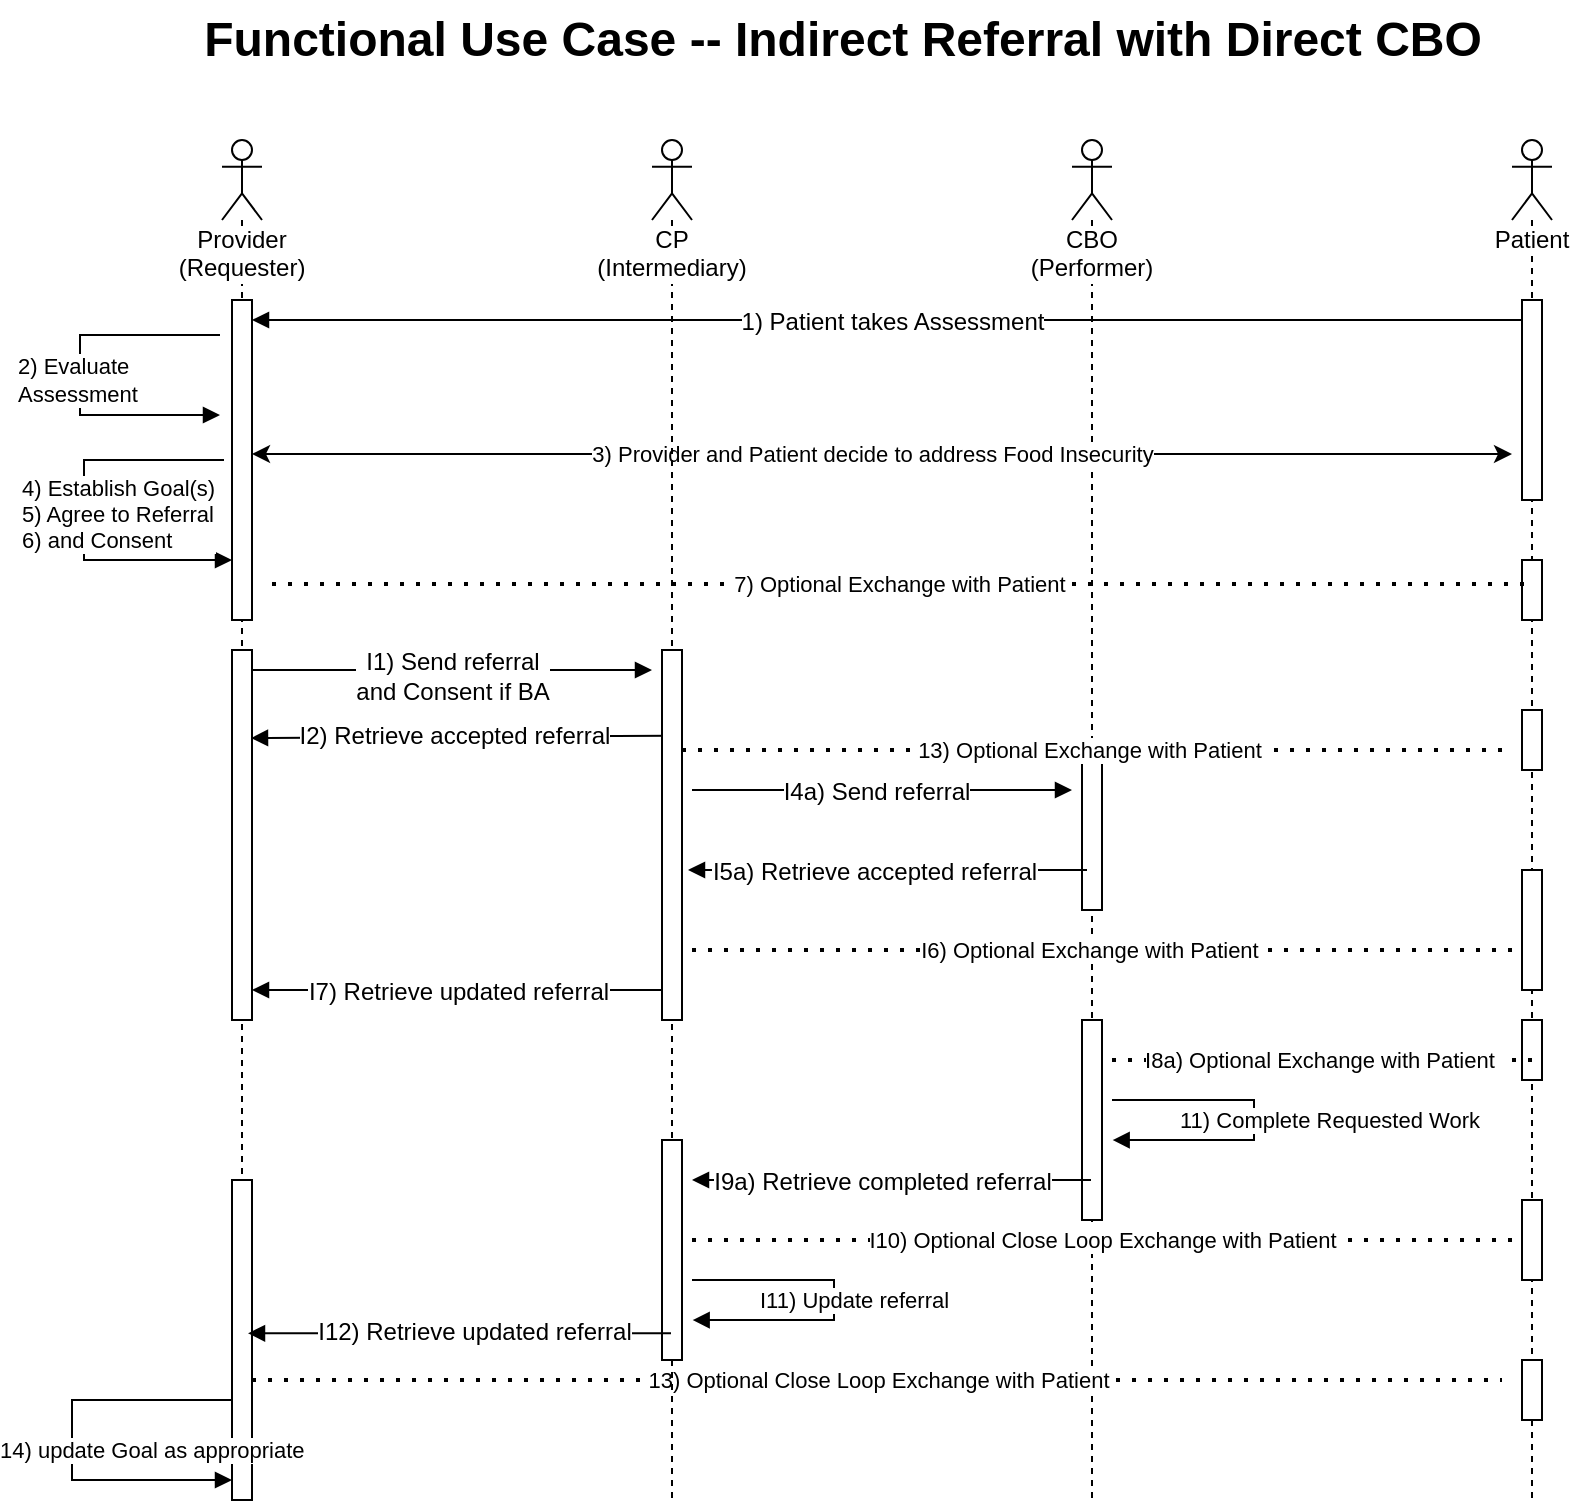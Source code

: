 <mxfile version="15.4.0" type="device" pages="7"><diagram name="Msg DME w Int" id="o13VqyM-YGy9et0jzcdD"><mxGraphModel dx="1329" dy="769" grid="1" gridSize="10" guides="1" tooltips="1" connect="1" arrows="1" fold="1" page="1" pageScale="1" pageWidth="1100" pageHeight="850" background="none" math="0" shadow="0"><root><mxCell id="q-0Zz30x4GNp7ZxeU6nW-0"/><mxCell id="q-0Zz30x4GNp7ZxeU6nW-1" parent="q-0Zz30x4GNp7ZxeU6nW-0"/><mxCell id="q-0Zz30x4GNp7ZxeU6nW-2" value="&lt;div&gt;Provider&lt;/div&gt;&lt;div&gt;(Requester)&lt;/div&gt;" style="shape=umlLifeline;participant=umlActor;perimeter=lifelinePerimeter;whiteSpace=wrap;html=1;container=1;collapsible=0;recursiveResize=0;verticalAlign=top;spacingTop=36;labelBackgroundColor=#ffffff;outlineConnect=0;align=center;" parent="q-0Zz30x4GNp7ZxeU6nW-1" vertex="1"><mxGeometry x="115" y="80" width="20" height="680" as="geometry"/></mxCell><mxCell id="yzFRQPf0tUXXA_0noDJs-15" value="" style="html=1;points=[];perimeter=orthogonalPerimeter;" parent="q-0Zz30x4GNp7ZxeU6nW-2" vertex="1"><mxGeometry x="5" y="255" width="10" height="185" as="geometry"/></mxCell><mxCell id="V00oAkU-1zTIMostsjLX-1" value="" style="html=1;points=[];perimeter=orthogonalPerimeter;" parent="q-0Zz30x4GNp7ZxeU6nW-2" vertex="1"><mxGeometry x="5" y="520" width="10" height="160" as="geometry"/></mxCell><mxCell id="q-0Zz30x4GNp7ZxeU6nW-7" value="CBO&lt;br&gt;(Performer)" style="shape=umlLifeline;participant=umlActor;perimeter=lifelinePerimeter;whiteSpace=wrap;html=1;container=1;collapsible=0;recursiveResize=0;verticalAlign=top;spacingTop=36;labelBackgroundColor=#ffffff;outlineConnect=0;" parent="q-0Zz30x4GNp7ZxeU6nW-1" vertex="1"><mxGeometry x="540" y="80" width="20" height="680" as="geometry"/></mxCell><mxCell id="q-0Zz30x4GNp7ZxeU6nW-10" value="" style="html=1;points=[];perimeter=orthogonalPerimeter;" parent="q-0Zz30x4GNp7ZxeU6nW-7" vertex="1"><mxGeometry x="5" y="305" width="10" height="80" as="geometry"/></mxCell><mxCell id="12ZxWI9Z8uhaoGi-zCmc-1" value="" style="html=1;points=[];perimeter=orthogonalPerimeter;" parent="q-0Zz30x4GNp7ZxeU6nW-7" vertex="1"><mxGeometry x="5" y="440" width="10" height="100" as="geometry"/></mxCell><mxCell id="q-0Zz30x4GNp7ZxeU6nW-16" value="Functional Use Case -- Indirect Referral with Direct CBO" style="text;strokeColor=none;fillColor=none;html=1;fontSize=24;fontStyle=1;verticalAlign=middle;align=center;" parent="q-0Zz30x4GNp7ZxeU6nW-1" vertex="1"><mxGeometry x="160" y="10" width="530" height="40" as="geometry"/></mxCell><mxCell id="xFz8H5suh5l660ZsNpI4-0" value="2) Evaluate &lt;br&gt;Assessment" style="edgeStyle=orthogonalEdgeStyle;html=1;align=left;spacingLeft=2;endArrow=block;rounded=0;" parent="q-0Zz30x4GNp7ZxeU6nW-1" edge="1"><mxGeometry x="0.028" y="-35" relative="1" as="geometry"><mxPoint x="114" y="177.5" as="sourcePoint"/><Array as="points"><mxPoint x="44" y="177.5"/><mxPoint x="44" y="217.5"/><mxPoint x="114" y="217.5"/></Array><mxPoint x="114" y="217.5" as="targetPoint"/><mxPoint as="offset"/></mxGeometry></mxCell><mxCell id="yzFRQPf0tUXXA_0noDJs-7" value="" style="html=1;points=[];perimeter=orthogonalPerimeter;" parent="q-0Zz30x4GNp7ZxeU6nW-1" vertex="1"><mxGeometry x="120" y="160" width="10" height="160" as="geometry"/></mxCell><mxCell id="q-0Zz30x4GNp7ZxeU6nW-4" value="&lt;span style=&quot;font-size: 12px&quot;&gt;1) Patient takes Assessment&lt;br&gt;&lt;/span&gt;" style="html=1;verticalAlign=bottom;endArrow=block;" parent="q-0Zz30x4GNp7ZxeU6nW-1" source="umNS7VwYGfUQvNDRB3ZT-0" edge="1"><mxGeometry x="-0.001" y="10" width="80" relative="1" as="geometry"><mxPoint x="133" y="170" as="sourcePoint"/><mxPoint x="130" y="170" as="targetPoint"/><mxPoint as="offset"/></mxGeometry></mxCell><mxCell id="yzFRQPf0tUXXA_0noDJs-17" value="&lt;span style=&quot;font-size: 12px&quot;&gt;I1) Send referral&lt;br&gt;and Consent if BA&lt;br&gt;&lt;/span&gt;" style="html=1;verticalAlign=bottom;endArrow=block;" parent="q-0Zz30x4GNp7ZxeU6nW-1" edge="1"><mxGeometry y="-20" width="80" relative="1" as="geometry"><mxPoint x="130" y="345" as="sourcePoint"/><mxPoint x="330" y="345" as="targetPoint"/><mxPoint as="offset"/><Array as="points"/></mxGeometry></mxCell><mxCell id="yzFRQPf0tUXXA_0noDJs-34" value="&lt;span style=&quot;font-size: 12px&quot;&gt;I2) Retrieve accepted referral&lt;/span&gt;" style="html=1;verticalAlign=bottom;endArrow=block;entryX=0.95;entryY=0.238;entryDx=0;entryDy=0;entryPerimeter=0;" parent="q-0Zz30x4GNp7ZxeU6nW-1" target="yzFRQPf0tUXXA_0noDJs-15" edge="1"><mxGeometry x="0.032" y="9" width="80" relative="1" as="geometry"><mxPoint x="339.5" y="377.84" as="sourcePoint"/><mxPoint x="130" y="386" as="targetPoint"/><mxPoint as="offset"/><Array as="points"/></mxGeometry></mxCell><mxCell id="yzFRQPf0tUXXA_0noDJs-51" value="&lt;font style=&quot;font-size: 12px&quot;&gt;I7) Retrieve updated referral&lt;/font&gt;" style="html=1;verticalAlign=bottom;endArrow=block;startArrow=none;" parent="q-0Zz30x4GNp7ZxeU6nW-1" edge="1"><mxGeometry x="0.016" y="10" width="80" relative="1" as="geometry"><mxPoint x="339.5" y="505" as="sourcePoint"/><mxPoint x="130" y="505" as="targetPoint"/><mxPoint as="offset"/><Array as="points"/></mxGeometry></mxCell><mxCell id="yzFRQPf0tUXXA_0noDJs-59" value="14) update Goal as appropriate" style="edgeStyle=orthogonalEdgeStyle;html=1;align=left;spacingLeft=2;endArrow=block;rounded=0;" parent="q-0Zz30x4GNp7ZxeU6nW-1" edge="1"><mxGeometry x="0.052" y="-40" relative="1" as="geometry"><mxPoint x="120" y="710" as="sourcePoint"/><Array as="points"><mxPoint x="40" y="710"/><mxPoint x="40" y="750"/><mxPoint x="120" y="750"/></Array><mxPoint x="120" y="750" as="targetPoint"/><mxPoint as="offset"/></mxGeometry></mxCell><mxCell id="q1_0MF8--UFvRciSANsd-1" value="11) Complete Requested Work" style="edgeStyle=orthogonalEdgeStyle;html=1;align=left;spacingLeft=2;endArrow=block;rounded=0;entryX=0.933;entryY=0.167;entryDx=0;entryDy=0;entryPerimeter=0;" parent="q-0Zz30x4GNp7ZxeU6nW-1" edge="1"><mxGeometry x="-0.629" y="-10" relative="1" as="geometry"><mxPoint x="560" y="560" as="sourcePoint"/><Array as="points"><mxPoint x="560" y="560"/><mxPoint x="631" y="560"/><mxPoint x="631" y="580"/></Array><mxPoint x="560.33" y="580.02" as="targetPoint"/><mxPoint as="offset"/></mxGeometry></mxCell><mxCell id="umNS7VwYGfUQvNDRB3ZT-0" value="Patient" style="shape=umlLifeline;participant=umlActor;perimeter=lifelinePerimeter;whiteSpace=wrap;html=1;container=1;collapsible=0;recursiveResize=0;verticalAlign=top;spacingTop=36;labelBackgroundColor=#ffffff;outlineConnect=0;" parent="q-0Zz30x4GNp7ZxeU6nW-1" vertex="1"><mxGeometry x="760" y="80" width="20" height="680" as="geometry"/></mxCell><mxCell id="umNS7VwYGfUQvNDRB3ZT-21" value="" style="html=1;points=[];perimeter=orthogonalPerimeter;" parent="umNS7VwYGfUQvNDRB3ZT-0" vertex="1"><mxGeometry x="5" y="210" width="10" height="30" as="geometry"/></mxCell><mxCell id="umNS7VwYGfUQvNDRB3ZT-25" value="" style="html=1;points=[];perimeter=orthogonalPerimeter;" parent="umNS7VwYGfUQvNDRB3ZT-0" vertex="1"><mxGeometry x="5" y="365" width="10" height="60" as="geometry"/></mxCell><mxCell id="umNS7VwYGfUQvNDRB3ZT-23" value="" style="html=1;points=[];perimeter=orthogonalPerimeter;" parent="umNS7VwYGfUQvNDRB3ZT-0" vertex="1"><mxGeometry x="5" y="530" width="10" height="40" as="geometry"/></mxCell><mxCell id="X65wIsOeoOpX_6oLBz8H-1" value="" style="html=1;points=[];perimeter=orthogonalPerimeter;" parent="umNS7VwYGfUQvNDRB3ZT-0" vertex="1"><mxGeometry x="5" y="610" width="10" height="30" as="geometry"/></mxCell><mxCell id="RBMq3kNDJuk3i_Ab-rCE-1" value="" style="html=1;points=[];perimeter=orthogonalPerimeter;" parent="umNS7VwYGfUQvNDRB3ZT-0" vertex="1"><mxGeometry x="5" y="440" width="10" height="30" as="geometry"/></mxCell><mxCell id="zIhRsv3YLO-8tD1LksRO-1" value="" style="html=1;points=[];perimeter=orthogonalPerimeter;" parent="umNS7VwYGfUQvNDRB3ZT-0" vertex="1"><mxGeometry x="5" y="285" width="10" height="30" as="geometry"/></mxCell><mxCell id="umNS7VwYGfUQvNDRB3ZT-5" value="" style="html=1;points=[];perimeter=orthogonalPerimeter;" parent="q-0Zz30x4GNp7ZxeU6nW-1" vertex="1"><mxGeometry x="765" y="160" width="10" height="100" as="geometry"/></mxCell><mxCell id="umNS7VwYGfUQvNDRB3ZT-10" value="4) Establish Goal(s)&lt;br&gt;5) Agree to Referral&lt;br&gt;6) and Consent" style="edgeStyle=orthogonalEdgeStyle;html=1;align=left;spacingLeft=2;endArrow=block;rounded=0;" parent="q-0Zz30x4GNp7ZxeU6nW-1" edge="1"><mxGeometry y="-35" relative="1" as="geometry"><mxPoint x="116" y="240" as="sourcePoint"/><Array as="points"><mxPoint x="46" y="240"/><mxPoint x="46" y="290"/><mxPoint x="120" y="290"/></Array><mxPoint x="120" y="290" as="targetPoint"/><mxPoint as="offset"/></mxGeometry></mxCell><mxCell id="umNS7VwYGfUQvNDRB3ZT-14" value="3) Provider and Patient decide to address Food Insecurity" style="endArrow=classic;startArrow=classic;html=1;rounded=0;" parent="q-0Zz30x4GNp7ZxeU6nW-1" edge="1"><mxGeometry x="-0.016" width="50" height="50" relative="1" as="geometry"><mxPoint x="130" y="237" as="sourcePoint"/><mxPoint x="760" y="237" as="targetPoint"/><Array as="points"/><mxPoint as="offset"/></mxGeometry></mxCell><mxCell id="umNS7VwYGfUQvNDRB3ZT-19" value="7) Optional Exchange with Patient&amp;nbsp;" style="endArrow=none;dashed=1;html=1;dashPattern=1 3;strokeWidth=2;rounded=0;" parent="q-0Zz30x4GNp7ZxeU6nW-1" edge="1"><mxGeometry width="50" height="50" relative="1" as="geometry"><mxPoint x="140" y="302" as="sourcePoint"/><mxPoint x="770" y="302" as="targetPoint"/><Array as="points"/></mxGeometry></mxCell><mxCell id="umNS7VwYGfUQvNDRB3ZT-20" value="13) Optional Close Loop Exchange with Patient" style="endArrow=none;dashed=1;html=1;dashPattern=1 3;strokeWidth=2;rounded=0;" parent="q-0Zz30x4GNp7ZxeU6nW-1" edge="1"><mxGeometry width="50" height="50" relative="1" as="geometry"><mxPoint x="130" y="700" as="sourcePoint"/><mxPoint x="755" y="700" as="targetPoint"/></mxGeometry></mxCell><mxCell id="J_Bgz8sV6FMG_OxzZrvi-0" value="CP&lt;br&gt;(Intermediary)&lt;br&gt;" style="shape=umlLifeline;participant=umlActor;perimeter=lifelinePerimeter;whiteSpace=wrap;html=1;container=1;collapsible=0;recursiveResize=0;verticalAlign=top;spacingTop=36;labelBackgroundColor=#ffffff;outlineConnect=0;" parent="q-0Zz30x4GNp7ZxeU6nW-1" vertex="1"><mxGeometry x="330" y="80" width="20" height="680" as="geometry"/></mxCell><mxCell id="J_Bgz8sV6FMG_OxzZrvi-1" value="" style="html=1;points=[];perimeter=orthogonalPerimeter;" parent="J_Bgz8sV6FMG_OxzZrvi-0" vertex="1"><mxGeometry x="5" y="255" width="10" height="185" as="geometry"/></mxCell><mxCell id="V00oAkU-1zTIMostsjLX-0" value="" style="html=1;points=[];perimeter=orthogonalPerimeter;" parent="J_Bgz8sV6FMG_OxzZrvi-0" vertex="1"><mxGeometry x="5" y="500" width="10" height="110" as="geometry"/></mxCell><mxCell id="J_Bgz8sV6FMG_OxzZrvi-3" value="&lt;span style=&quot;font-size: 12px&quot;&gt;I4a) Send referral&lt;br&gt;&lt;/span&gt;" style="html=1;verticalAlign=bottom;endArrow=block;" parent="q-0Zz30x4GNp7ZxeU6nW-1" edge="1"><mxGeometry x="-0.032" y="-10" width="80" relative="1" as="geometry"><mxPoint x="350" y="405" as="sourcePoint"/><mxPoint x="540" y="405" as="targetPoint"/><mxPoint as="offset"/><Array as="points"/></mxGeometry></mxCell><mxCell id="J_Bgz8sV6FMG_OxzZrvi-4" value="&lt;span style=&quot;font-size: 12px&quot;&gt;I5a) Retrieve accepted referral&lt;/span&gt;" style="html=1;verticalAlign=bottom;endArrow=block;" parent="q-0Zz30x4GNp7ZxeU6nW-1" edge="1"><mxGeometry x="0.078" y="10" width="80" relative="1" as="geometry"><mxPoint x="547.5" y="445" as="sourcePoint"/><mxPoint x="348" y="445" as="targetPoint"/><mxPoint x="1" as="offset"/><Array as="points"/></mxGeometry></mxCell><mxCell id="12ZxWI9Z8uhaoGi-zCmc-0" value="I6) Optional Exchange with Patient&amp;nbsp;" style="endArrow=none;dashed=1;html=1;dashPattern=1 3;strokeWidth=2;rounded=0;" parent="q-0Zz30x4GNp7ZxeU6nW-1" edge="1"><mxGeometry x="-0.024" width="50" height="50" relative="1" as="geometry"><mxPoint x="350" y="485" as="sourcePoint"/><mxPoint x="760" y="485" as="targetPoint"/><mxPoint as="offset"/></mxGeometry></mxCell><mxCell id="12ZxWI9Z8uhaoGi-zCmc-2" value="&lt;font style=&quot;font-size: 12px&quot;&gt;I9a) Retrieve completed referral&lt;/font&gt;" style="html=1;verticalAlign=bottom;endArrow=block;startArrow=none;" parent="q-0Zz30x4GNp7ZxeU6nW-1" source="q-0Zz30x4GNp7ZxeU6nW-7" edge="1"><mxGeometry x="0.053" y="10" width="80" relative="1" as="geometry"><mxPoint x="540" y="610" as="sourcePoint"/><mxPoint x="350" y="600" as="targetPoint"/><mxPoint as="offset"/><Array as="points"/></mxGeometry></mxCell><mxCell id="12ZxWI9Z8uhaoGi-zCmc-3" value="&lt;font style=&quot;font-size: 12px&quot;&gt;I12) Retrieve updated referral&lt;/font&gt;" style="html=1;verticalAlign=bottom;endArrow=block;startArrow=none;entryX=0.8;entryY=0.479;entryDx=0;entryDy=0;entryPerimeter=0;" parent="q-0Zz30x4GNp7ZxeU6nW-1" source="J_Bgz8sV6FMG_OxzZrvi-0" target="V00oAkU-1zTIMostsjLX-1" edge="1"><mxGeometry x="-0.07" y="8" width="80" relative="1" as="geometry"><mxPoint x="330" y="620" as="sourcePoint"/><mxPoint x="130" y="620" as="targetPoint"/><mxPoint as="offset"/><Array as="points"/></mxGeometry></mxCell><mxCell id="12ZxWI9Z8uhaoGi-zCmc-4" value="I10) Optional Close Loop Exchange with Patient" style="endArrow=none;dashed=1;html=1;dashPattern=1 3;strokeWidth=2;rounded=0;" parent="q-0Zz30x4GNp7ZxeU6nW-1" edge="1"><mxGeometry width="50" height="50" relative="1" as="geometry"><mxPoint x="350" y="630" as="sourcePoint"/><mxPoint x="760" y="630" as="targetPoint"/></mxGeometry></mxCell><mxCell id="RBMq3kNDJuk3i_Ab-rCE-2" value="I8a) Optional Exchange with Patient&amp;nbsp;" style="endArrow=none;dashed=1;html=1;dashPattern=1 3;strokeWidth=2;rounded=0;" parent="q-0Zz30x4GNp7ZxeU6nW-1" edge="1"><mxGeometry width="50" height="50" relative="1" as="geometry"><mxPoint x="560" y="540" as="sourcePoint"/><mxPoint x="770" y="540" as="targetPoint"/><mxPoint as="offset"/></mxGeometry></mxCell><mxCell id="zIhRsv3YLO-8tD1LksRO-0" value="13) Optional Exchange with Patient&amp;nbsp;" style="endArrow=none;dashed=1;html=1;dashPattern=1 3;strokeWidth=2;rounded=0;" parent="q-0Zz30x4GNp7ZxeU6nW-1" edge="1"><mxGeometry width="50" height="50" relative="1" as="geometry"><mxPoint x="345" y="385" as="sourcePoint"/><mxPoint x="755" y="385" as="targetPoint"/></mxGeometry></mxCell><mxCell id="5O_PwZvmRI_mwNqoUOqa-0" value="I11) Update referral" style="edgeStyle=orthogonalEdgeStyle;html=1;align=left;spacingLeft=2;endArrow=block;rounded=0;entryX=0.933;entryY=0.167;entryDx=0;entryDy=0;entryPerimeter=0;" parent="q-0Zz30x4GNp7ZxeU6nW-1" edge="1"><mxGeometry x="-0.629" y="-10" relative="1" as="geometry"><mxPoint x="350" y="650" as="sourcePoint"/><Array as="points"><mxPoint x="350" y="650"/><mxPoint x="421" y="650"/><mxPoint x="421" y="670"/></Array><mxPoint x="350.33" y="670.02" as="targetPoint"/><mxPoint as="offset"/></mxGeometry></mxCell></root></mxGraphModel></diagram><diagram name="Msg DME Orders" id="FKNyMk-Ry-CAGWlKUuON"><mxGraphModel dx="2062" dy="1155" grid="1" gridSize="10" guides="1" tooltips="1" connect="1" arrows="1" fold="1" page="1" pageScale="1" pageWidth="1100" pageHeight="850" background="none" math="0" shadow="0"><root><mxCell id="Jh6G--hu5eTNjkCwxlZ0-0"/><mxCell id="Jh6G--hu5eTNjkCwxlZ0-1" parent="Jh6G--hu5eTNjkCwxlZ0-0"/><mxCell id="A3xCP1QDHlChLO6Ih4bv-0" value="Business&lt;br&gt;Process" style="edgeStyle=orthogonalEdgeStyle;html=1;align=left;spacingLeft=2;endArrow=block;rounded=0;exitX=0.6;exitY=0.441;exitDx=0;exitDy=0;exitPerimeter=0;" parent="Jh6G--hu5eTNjkCwxlZ0-1" edge="1"><mxGeometry x="-0.078" y="-9" relative="1" as="geometry"><mxPoint x="125" y="404.24" as="sourcePoint"/><Array as="points"><mxPoint x="125" y="400"/><mxPoint x="60" y="400"/><mxPoint x="60" y="427"/></Array><mxPoint x="114" y="427" as="targetPoint"/><mxPoint x="9" y="-9" as="offset"/></mxGeometry></mxCell><mxCell id="Jh6G--hu5eTNjkCwxlZ0-2" value="&lt;div&gt;EHR&lt;/div&gt;" style="shape=umlLifeline;participant=umlActor;perimeter=lifelinePerimeter;whiteSpace=wrap;html=1;container=1;collapsible=0;recursiveResize=0;verticalAlign=top;spacingTop=36;labelBackgroundColor=#ffffff;outlineConnect=0;align=center;" parent="Jh6G--hu5eTNjkCwxlZ0-1" vertex="1"><mxGeometry x="110" y="80" width="20" height="419" as="geometry"/></mxCell><mxCell id="Jh6G--hu5eTNjkCwxlZ0-3" value="" style="html=1;points=[];perimeter=orthogonalPerimeter;" parent="Jh6G--hu5eTNjkCwxlZ0-2" vertex="1"><mxGeometry x="5" y="80" width="10" height="80" as="geometry"/></mxCell><mxCell id="Jh6G--hu5eTNjkCwxlZ0-4" value="&lt;span style=&quot;font-size: 12px&quot;&gt;New Order Message&lt;br&gt;&lt;/span&gt;" style="html=1;verticalAlign=bottom;endArrow=block;" parent="Jh6G--hu5eTNjkCwxlZ0-2" edge="1"><mxGeometry x="-0.018" width="80" relative="1" as="geometry"><mxPoint x="17" y="94" as="sourcePoint"/><mxPoint x="326.5" y="94" as="targetPoint"/><mxPoint as="offset"/><Array as="points"><mxPoint x="169" y="94"/></Array></mxGeometry></mxCell><mxCell id="Jh6G--hu5eTNjkCwxlZ0-5" value="" style="html=1;points=[];perimeter=orthogonalPerimeter;" parent="Jh6G--hu5eTNjkCwxlZ0-2" vertex="1"><mxGeometry x="5" y="232" width="10" height="45" as="geometry"/></mxCell><mxCell id="Jh6G--hu5eTNjkCwxlZ0-6" value="" style="html=1;points=[];perimeter=orthogonalPerimeter;" parent="Jh6G--hu5eTNjkCwxlZ0-2" vertex="1"><mxGeometry x="5" y="320" width="10" height="87" as="geometry"/></mxCell><mxCell id="Jh6G--hu5eTNjkCwxlZ0-11" value="Supplier" style="shape=umlLifeline;participant=umlActor;perimeter=lifelinePerimeter;whiteSpace=wrap;html=1;container=1;collapsible=0;recursiveResize=0;verticalAlign=top;spacingTop=36;labelBackgroundColor=#ffffff;outlineConnect=0;" parent="Jh6G--hu5eTNjkCwxlZ0-1" vertex="1"><mxGeometry x="430" y="80" width="20" height="419" as="geometry"/></mxCell><mxCell id="Jh6G--hu5eTNjkCwxlZ0-12" value="" style="html=1;points=[];perimeter=orthogonalPerimeter;" parent="Jh6G--hu5eTNjkCwxlZ0-11" vertex="1"><mxGeometry x="5" y="200" width="10" height="74" as="geometry"/></mxCell><mxCell id="Jh6G--hu5eTNjkCwxlZ0-13" value="" style="html=1;points=[];perimeter=orthogonalPerimeter;" parent="Jh6G--hu5eTNjkCwxlZ0-11" vertex="1"><mxGeometry x="5" y="80" width="10" height="80" as="geometry"/></mxCell><mxCell id="Jh6G--hu5eTNjkCwxlZ0-14" value="" style="html=1;points=[];perimeter=orthogonalPerimeter;" parent="Jh6G--hu5eTNjkCwxlZ0-11" vertex="1"><mxGeometry x="5" y="319" width="10" height="86" as="geometry"/></mxCell><mxCell id="Jh6G--hu5eTNjkCwxlZ0-15" value="Business Process" style="edgeStyle=orthogonalEdgeStyle;html=1;align=left;spacingLeft=2;endArrow=block;rounded=0;entryX=1.34;entryY=0.357;entryDx=0;entryDy=0;entryPerimeter=0;" parent="Jh6G--hu5eTNjkCwxlZ0-11" target="Jh6G--hu5eTNjkCwxlZ0-12" edge="1"><mxGeometry x="-0.006" y="-60" relative="1" as="geometry"><mxPoint x="9.5" y="200" as="sourcePoint"/><Array as="points"><mxPoint x="90" y="200"/><mxPoint x="90" y="226"/></Array><mxPoint x="23" y="160" as="targetPoint"/><mxPoint as="offset"/></mxGeometry></mxCell><mxCell id="Jh6G--hu5eTNjkCwxlZ0-16" value="DME Orders (messaging)" style="text;strokeColor=none;fillColor=none;html=1;fontSize=24;fontStyle=1;verticalAlign=middle;align=center;" parent="Jh6G--hu5eTNjkCwxlZ0-1" vertex="1"><mxGeometry x="210" y="30" width="100" height="40" as="geometry"/></mxCell><mxCell id="Jh6G--hu5eTNjkCwxlZ0-17" value="&lt;font style=&quot;font-size: 12px&quot;&gt;Acknowledgement (Sync Response)&lt;/font&gt;" style="html=1;verticalAlign=bottom;endArrow=block;" parent="Jh6G--hu5eTNjkCwxlZ0-1" edge="1"><mxGeometry x="-0.127" width="80" relative="1" as="geometry"><mxPoint x="435" y="200" as="sourcePoint"/><mxPoint x="125" y="200" as="targetPoint"/><mxPoint as="offset"/><Array as="points"><mxPoint x="375" y="200"/></Array></mxGeometry></mxCell><mxCell id="Jh6G--hu5eTNjkCwxlZ0-21" style="edgeStyle=orthogonalEdgeStyle;rounded=0;orthogonalLoop=1;jettySize=auto;html=1;" parent="Jh6G--hu5eTNjkCwxlZ0-1" edge="1"><mxGeometry relative="1" as="geometry"><mxPoint x="125" y="320.29" as="targetPoint"/><Array as="points"><mxPoint x="350" y="320.29"/><mxPoint x="350" y="320.29"/></Array><mxPoint x="435" y="320.29" as="sourcePoint"/></mxGeometry></mxCell><mxCell id="Jh6G--hu5eTNjkCwxlZ0-22" value="Order response or update" style="text;html=1;align=center;verticalAlign=middle;resizable=0;points=[];labelBackgroundColor=#ffffff;" parent="Jh6G--hu5eTNjkCwxlZ0-21" vertex="1" connectable="0"><mxGeometry x="0.325" y="-1" relative="1" as="geometry"><mxPoint x="41" y="-8.02" as="offset"/></mxGeometry></mxCell><mxCell id="Jh6G--hu5eTNjkCwxlZ0-25" value="" style="html=1;verticalAlign=bottom;endArrow=block;" parent="Jh6G--hu5eTNjkCwxlZ0-1" edge="1"><mxGeometry x="0.034" y="-50" width="80" relative="1" as="geometry"><mxPoint x="124" y="352" as="sourcePoint"/><mxPoint x="437.5" y="352" as="targetPoint"/><mxPoint as="offset"/><Array as="points"><mxPoint x="278" y="352"/></Array></mxGeometry></mxCell><mxCell id="Jh6G--hu5eTNjkCwxlZ0-26" value="Acknowledgement (Sync)" style="text;html=1;align=center;verticalAlign=middle;resizable=0;points=[];labelBackgroundColor=#ffffff;" parent="Jh6G--hu5eTNjkCwxlZ0-25" vertex="1" connectable="0"><mxGeometry x="-0.082" y="-5" relative="1" as="geometry"><mxPoint y="-15" as="offset"/></mxGeometry></mxCell><mxCell id="Jh6G--hu5eTNjkCwxlZ0-37" value="&lt;span style=&quot;font-size: 12px&quot;&gt;Order update&lt;br&gt;&lt;/span&gt;" style="html=1;verticalAlign=bottom;endArrow=block;" parent="Jh6G--hu5eTNjkCwxlZ0-1" edge="1"><mxGeometry x="-0.018" width="80" relative="1" as="geometry"><mxPoint x="125.5" y="434" as="sourcePoint"/><mxPoint x="435" y="434" as="targetPoint"/><mxPoint as="offset"/><Array as="points"><mxPoint x="277.5" y="434"/></Array></mxGeometry></mxCell><mxCell id="Jh6G--hu5eTNjkCwxlZ0-38" value="&lt;font style=&quot;font-size: 12px&quot;&gt;Acknowledgement (Sync Response)&lt;/font&gt;" style="html=1;verticalAlign=bottom;endArrow=block;" parent="Jh6G--hu5eTNjkCwxlZ0-1" edge="1"><mxGeometry x="-0.127" width="80" relative="1" as="geometry"><mxPoint x="435.5" y="455" as="sourcePoint"/><mxPoint x="125.5" y="455" as="targetPoint"/><mxPoint as="offset"/><Array as="points"><mxPoint x="375.5" y="455"/></Array></mxGeometry></mxCell></root></mxGraphModel></diagram><diagram id="gLULKpEim6t20nJuBvQY" name="FHIR DME w Int"><mxGraphModel dx="2062" dy="1155" grid="1" gridSize="10" guides="1" tooltips="1" connect="1" arrows="1" fold="1" page="1" pageScale="1" pageWidth="1100" pageHeight="850" background="none" math="0" shadow="0"><root><mxCell id="0"/><mxCell id="1" parent="0"/><mxCell id="iEW9jCHMXrF5C3oe55l6-1" value="&lt;div&gt;EHR&lt;/div&gt;" style="shape=umlLifeline;participant=umlActor;perimeter=lifelinePerimeter;whiteSpace=wrap;html=1;container=1;collapsible=0;recursiveResize=0;verticalAlign=top;spacingTop=36;labelBackgroundColor=#ffffff;outlineConnect=0;align=center;" parent="1" vertex="1"><mxGeometry x="110" y="80" width="20" height="520" as="geometry"/></mxCell><mxCell id="iEW9jCHMXrF5C3oe55l6-4" value="" style="html=1;points=[];perimeter=orthogonalPerimeter;" parent="iEW9jCHMXrF5C3oe55l6-1" vertex="1"><mxGeometry x="5" y="90" width="10" height="120" as="geometry"/></mxCell><mxCell id="iEW9jCHMXrF5C3oe55l6-6" value="&lt;font style=&quot;font-size: 12px&quot;&gt;Create new Task resource&lt;/font&gt;" style="html=1;verticalAlign=bottom;endArrow=block;" parent="iEW9jCHMXrF5C3oe55l6-1" edge="1"><mxGeometry x="-0.018" y="4" width="80" relative="1" as="geometry"><mxPoint x="18" y="94" as="sourcePoint"/><mxPoint x="327.5" y="94" as="targetPoint"/><mxPoint as="offset"/></mxGeometry></mxCell><mxCell id="iEW9jCHMXrF5C3oe55l6-29" value="" style="html=1;points=[];perimeter=orthogonalPerimeter;" parent="iEW9jCHMXrF5C3oe55l6-1" vertex="1"><mxGeometry x="5" y="290" width="10" height="70" as="geometry"/></mxCell><mxCell id="iEW9jCHMXrF5C3oe55l6-32" value="" style="html=1;points=[];perimeter=orthogonalPerimeter;" parent="iEW9jCHMXrF5C3oe55l6-1" vertex="1"><mxGeometry x="5" y="392" width="10" height="98" as="geometry"/></mxCell><mxCell id="iEW9jCHMXrF5C3oe55l6-2" value="Intermediary" style="shape=umlLifeline;participant=umlActor;perimeter=lifelinePerimeter;whiteSpace=wrap;html=1;container=1;collapsible=0;recursiveResize=0;verticalAlign=top;spacingTop=36;labelBackgroundColor=#ffffff;outlineConnect=0;" parent="1" vertex="1"><mxGeometry x="430" y="80" width="20" height="520" as="geometry"/></mxCell><mxCell id="iEW9jCHMXrF5C3oe55l6-5" value="" style="html=1;points=[];perimeter=orthogonalPerimeter;" parent="iEW9jCHMXrF5C3oe55l6-2" vertex="1"><mxGeometry x="5" y="90" width="10" height="119" as="geometry"/></mxCell><mxCell id="iEW9jCHMXrF5C3oe55l6-20" value="" style="html=1;points=[];perimeter=orthogonalPerimeter;" parent="iEW9jCHMXrF5C3oe55l6-2" vertex="1"><mxGeometry x="5" y="403" width="10" height="87" as="geometry"/></mxCell><mxCell id="iEW9jCHMXrF5C3oe55l6-25" value="" style="html=1;points=[];perimeter=orthogonalPerimeter;" parent="iEW9jCHMXrF5C3oe55l6-2" vertex="1"><mxGeometry x="6" y="263" width="10" height="97" as="geometry"/></mxCell><mxCell id="iEW9jCHMXrF5C3oe55l6-3" value="Supplier" style="shape=umlLifeline;participant=umlActor;perimeter=lifelinePerimeter;whiteSpace=wrap;html=1;container=1;collapsible=0;recursiveResize=0;verticalAlign=top;spacingTop=36;labelBackgroundColor=#ffffff;outlineConnect=0;" parent="1" vertex="1"><mxGeometry x="750" y="80" width="20" height="520" as="geometry"/></mxCell><mxCell id="iEW9jCHMXrF5C3oe55l6-13" value="" style="html=1;points=[];perimeter=orthogonalPerimeter;" parent="iEW9jCHMXrF5C3oe55l6-3" vertex="1"><mxGeometry x="5" y="226" width="10" height="134" as="geometry"/></mxCell><mxCell id="iEW9jCHMXrF5C3oe55l6-14" value="Business&lt;br&gt;Process" style="edgeStyle=orthogonalEdgeStyle;html=1;align=left;spacingLeft=2;endArrow=block;rounded=0;" parent="iEW9jCHMXrF5C3oe55l6-3" edge="1"><mxGeometry x="-0.006" y="-60" relative="1" as="geometry"><mxPoint x="9" y="226" as="sourcePoint"/><Array as="points"><mxPoint x="80" y="226"/><mxPoint x="80" y="253"/></Array><mxPoint x="17" y="253" as="targetPoint"/><mxPoint as="offset"/></mxGeometry></mxCell><mxCell id="iEW9jCHMXrF5C3oe55l6-15" value="" style="html=1;points=[];perimeter=orthogonalPerimeter;" parent="iEW9jCHMXrF5C3oe55l6-3" vertex="1"><mxGeometry x="5" y="100" width="10" height="108" as="geometry"/></mxCell><mxCell id="iEW9jCHMXrF5C3oe55l6-18" value="" style="html=1;points=[];perimeter=orthogonalPerimeter;" parent="iEW9jCHMXrF5C3oe55l6-3" vertex="1"><mxGeometry x="5" y="397" width="10" height="94" as="geometry"/></mxCell><mxCell id="iEW9jCHMXrF5C3oe55l6-7" value="DME Ordering With Intermediary" style="text;strokeColor=none;fillColor=none;html=1;fontSize=24;fontStyle=1;verticalAlign=middle;align=center;" parent="1" vertex="1"><mxGeometry x="160" y="10" width="100" height="40" as="geometry"/></mxCell><mxCell id="iEW9jCHMXrF5C3oe55l6-9" value="&lt;span style=&quot;font-size: 12px&quot;&gt;Get Device/Service/Med request&lt;/span&gt;&lt;br style=&quot;font-size: 12px&quot;&gt;&lt;span style=&quot;font-size: 12px&quot;&gt;&amp;nbsp;and relevant resources&lt;/span&gt;" style="html=1;verticalAlign=bottom;endArrow=block;" parent="1" edge="1"><mxGeometry x="-0.064" width="80" relative="1" as="geometry"><mxPoint x="756" y="274" as="sourcePoint"/><mxPoint x="446" y="274" as="targetPoint"/><mxPoint as="offset"/><Array as="points"><mxPoint x="696" y="274"/></Array></mxGeometry></mxCell><mxCell id="iEW9jCHMXrF5C3oe55l6-10" value="&lt;font style=&quot;font-size: 12px&quot;&gt;Get Device/Service/Med request&lt;br&gt;&amp;nbsp;and relevant resources&lt;/font&gt;" style="html=1;verticalAlign=bottom;endArrow=block;" parent="1" edge="1"><mxGeometry x="-0.127" width="80" relative="1" as="geometry"><mxPoint x="434" y="274" as="sourcePoint"/><mxPoint x="124" y="274" as="targetPoint"/><mxPoint as="offset"/><Array as="points"><mxPoint x="374" y="274"/></Array></mxGeometry></mxCell><mxCell id="iEW9jCHMXrF5C3oe55l6-27" value="" style="edgeStyle=orthogonalEdgeStyle;rounded=0;orthogonalLoop=1;jettySize=auto;html=1;exitX=0.4;exitY=0.163;exitDx=0;exitDy=0;exitPerimeter=0;" parent="1" edge="1"><mxGeometry relative="1" as="geometry"><mxPoint x="436" y="382.04" as="sourcePoint"/><mxPoint x="126" y="381" as="targetPoint"/><Array as="points"><mxPoint x="436" y="381"/></Array></mxGeometry></mxCell><mxCell id="9bxLb6tHjHwU7dcksBUL-5" value="Notification (Task.id)" style="text;html=1;align=center;verticalAlign=middle;resizable=0;points=[];" parent="iEW9jCHMXrF5C3oe55l6-27" vertex="1" connectable="0"><mxGeometry x="0.119" y="-1" relative="1" as="geometry"><mxPoint x="15.96" y="-11" as="offset"/></mxGeometry></mxCell><mxCell id="iEW9jCHMXrF5C3oe55l6-36" style="edgeStyle=orthogonalEdgeStyle;rounded=0;orthogonalLoop=1;jettySize=auto;html=1;" parent="1" edge="1"><mxGeometry relative="1" as="geometry"><mxPoint x="445" y="373" as="targetPoint"/><Array as="points"><mxPoint x="670" y="373"/><mxPoint x="670" y="373"/></Array><mxPoint x="755" y="373" as="sourcePoint"/></mxGeometry></mxCell><mxCell id="iEW9jCHMXrF5C3oe55l6-39" value="Update Task (status, businessStatus,&lt;br&gt;statusReason, output, etc.)" style="text;html=1;align=center;verticalAlign=middle;resizable=0;points=[];labelBackgroundColor=#ffffff;" parent="iEW9jCHMXrF5C3oe55l6-36" vertex="1" connectable="0"><mxGeometry x="0.325" y="-1" relative="1" as="geometry"><mxPoint x="41" y="-8.02" as="offset"/></mxGeometry></mxCell><mxCell id="iEW9jCHMXrF5C3oe55l6-50" value="" style="html=1;verticalAlign=bottom;endArrow=block;" parent="1" edge="1"><mxGeometry x="0.034" y="-50" width="80" relative="1" as="geometry"><mxPoint x="127" y="398" as="sourcePoint"/><mxPoint x="435.5" y="398" as="targetPoint"/><mxPoint as="offset"/><Array as="points"><mxPoint x="276" y="398"/></Array></mxGeometry></mxCell><mxCell id="iEW9jCHMXrF5C3oe55l6-51" value="Get Task" style="text;html=1;align=center;verticalAlign=middle;resizable=0;points=[];labelBackgroundColor=#ffffff;" parent="iEW9jCHMXrF5C3oe55l6-50" vertex="1" connectable="0"><mxGeometry x="-0.082" y="-5" relative="1" as="geometry"><mxPoint y="-15" as="offset"/></mxGeometry></mxCell><mxCell id="9bxLb6tHjHwU7dcksBUL-1" value="&lt;font style=&quot;font-size: 12px&quot;&gt;Update Task.status = received&lt;/font&gt;" style="html=1;verticalAlign=bottom;endArrow=block;" parent="1" edge="1"><mxGeometry width="80" relative="1" as="geometry"><mxPoint x="755" y="222" as="sourcePoint"/><mxPoint x="445" y="222" as="targetPoint"/><mxPoint as="offset"/><Array as="points"/></mxGeometry></mxCell><mxCell id="9bxLb6tHjHwU7dcksBUL-3" value="&lt;font style=&quot;font-size: 12px&quot;&gt;Notification (Task.id)&lt;/font&gt;" style="html=1;verticalAlign=bottom;endArrow=block;" parent="1" edge="1"><mxGeometry x="-0.127" width="80" relative="1" as="geometry"><mxPoint x="434" y="225" as="sourcePoint"/><mxPoint x="124" y="225" as="targetPoint"/><mxPoint as="offset"/><Array as="points"><mxPoint x="374" y="225"/></Array></mxGeometry></mxCell><mxCell id="9bxLb6tHjHwU7dcksBUL-7" value="" style="html=1;verticalAlign=bottom;endArrow=block;" parent="1" edge="1"><mxGeometry x="0.034" y="-50" width="80" relative="1" as="geometry"><mxPoint x="126" y="241" as="sourcePoint"/><mxPoint x="434.5" y="241" as="targetPoint"/><mxPoint as="offset"/><Array as="points"><mxPoint x="275" y="241"/></Array></mxGeometry></mxCell><mxCell id="9bxLb6tHjHwU7dcksBUL-8" value="Get Task" style="text;html=1;align=center;verticalAlign=middle;resizable=0;points=[];labelBackgroundColor=#ffffff;" parent="9bxLb6tHjHwU7dcksBUL-7" vertex="1" connectable="0"><mxGeometry x="-0.082" y="-5" relative="1" as="geometry"><mxPoint y="-15" as="offset"/></mxGeometry></mxCell><mxCell id="331NCxE75R52KwiKOp5M-3" style="edgeStyle=orthogonalEdgeStyle;rounded=0;orthogonalLoop=1;jettySize=auto;html=1;" parent="1" edge="1"><mxGeometry relative="1" as="geometry"><mxPoint x="445" y="343" as="targetPoint"/><Array as="points"><mxPoint x="670" y="343"/><mxPoint x="670" y="343"/></Array><mxPoint x="755" y="343" as="sourcePoint"/></mxGeometry></mxCell><mxCell id="331NCxE75R52KwiKOp5M-4" value="Get Task to verify currency of order" style="text;html=1;align=center;verticalAlign=middle;resizable=0;points=[];labelBackgroundColor=#ffffff;" parent="331NCxE75R52KwiKOp5M-3" vertex="1" connectable="0"><mxGeometry x="0.325" y="-1" relative="1" as="geometry"><mxPoint x="41" y="-8.02" as="offset"/></mxGeometry></mxCell><mxCell id="HlUHUsnIVzEgDCMi7B-m-1" value="&lt;font style=&quot;font-size: 12px&quot;&gt;Subscribe to newly created Task resource&lt;/font&gt;" style="html=1;verticalAlign=bottom;endArrow=block;" parent="1" edge="1"><mxGeometry x="-0.005" width="80" relative="1" as="geometry"><mxPoint x="126" y="194" as="sourcePoint"/><mxPoint x="435.5" y="194" as="targetPoint"/><mxPoint as="offset"/></mxGeometry></mxCell><mxCell id="DJDTlustu8GqBmqf1u4Q-1" value="" style="html=1;verticalAlign=bottom;endArrow=block;" parent="1" edge="1"><mxGeometry x="0.034" y="-50" width="80" relative="1" as="geometry"><mxPoint x="446" y="180" as="sourcePoint"/><mxPoint x="754.5" y="180" as="targetPoint"/><mxPoint as="offset"/><Array as="points"><mxPoint x="595" y="180"/></Array></mxGeometry></mxCell><mxCell id="DJDTlustu8GqBmqf1u4Q-2" value="Notification (Task.id)" style="text;html=1;align=center;verticalAlign=middle;resizable=0;points=[];labelBackgroundColor=#ffffff;" parent="DJDTlustu8GqBmqf1u4Q-1" vertex="1" connectable="0"><mxGeometry x="-0.082" y="-5" relative="1" as="geometry"><mxPoint y="-15" as="offset"/></mxGeometry></mxCell><mxCell id="t5cGAuy085wDR1dffu0X-1" value="&lt;font style=&quot;font-size: 12px&quot;&gt;Get Task&lt;/font&gt;" style="html=1;verticalAlign=bottom;endArrow=block;entryX=1.1;entryY=0.275;entryDx=0;entryDy=0;entryPerimeter=0;" parent="1" edge="1"><mxGeometry x="0.003" width="80" relative="1" as="geometry"><mxPoint x="755" y="200" as="sourcePoint"/><mxPoint x="446" y="200" as="targetPoint"/><mxPoint as="offset"/><Array as="points"/></mxGeometry></mxCell><mxCell id="t5cGAuy085wDR1dffu0X-3" value="" style="html=1;verticalAlign=bottom;endArrow=block;" parent="1" target="iEW9jCHMXrF5C3oe55l6-1" edge="1"><mxGeometry x="0.034" y="-50" width="80" relative="1" as="geometry"><mxPoint x="435" y="484" as="sourcePoint"/><mxPoint x="434.5" y="484" as="targetPoint"/><mxPoint as="offset"/><Array as="points"><mxPoint x="275" y="484"/></Array></mxGeometry></mxCell><mxCell id="t5cGAuy085wDR1dffu0X-4" value="Get Task to verify currency of order" style="text;html=1;align=center;verticalAlign=middle;resizable=0;points=[];labelBackgroundColor=#ffffff;" parent="t5cGAuy085wDR1dffu0X-3" vertex="1" connectable="0"><mxGeometry x="-0.082" y="-5" relative="1" as="geometry"><mxPoint x="-10" y="-15" as="offset"/></mxGeometry></mxCell><mxCell id="t5cGAuy085wDR1dffu0X-5" value="" style="html=1;verticalAlign=bottom;endArrow=block;" parent="1" edge="1"><mxGeometry x="0.034" y="-50" width="80" relative="1" as="geometry"><mxPoint x="125" y="431" as="sourcePoint"/><mxPoint x="433.5" y="431" as="targetPoint"/><mxPoint as="offset"/><Array as="points"><mxPoint x="274" y="431"/></Array></mxGeometry></mxCell><mxCell id="t5cGAuy085wDR1dffu0X-6" value="Get additional resources from Supplier (if necessary)" style="text;html=1;align=center;verticalAlign=middle;resizable=0;points=[];labelBackgroundColor=#ffffff;" parent="t5cGAuy085wDR1dffu0X-5" vertex="1" connectable="0"><mxGeometry x="-0.082" y="-5" relative="1" as="geometry"><mxPoint x="13" y="-15" as="offset"/></mxGeometry></mxCell><mxCell id="t5cGAuy085wDR1dffu0X-7" value="" style="html=1;verticalAlign=bottom;endArrow=block;entryX=0.4;entryY=0.917;entryDx=0;entryDy=0;entryPerimeter=0;" parent="1" edge="1"><mxGeometry x="0.034" y="-50" width="80" relative="1" as="geometry"><mxPoint x="447" y="434" as="sourcePoint"/><mxPoint x="759" y="433.953" as="targetPoint"/><mxPoint as="offset"/><Array as="points"><mxPoint x="607" y="434"/></Array></mxGeometry></mxCell><mxCell id="t5cGAuy085wDR1dffu0X-8" value="Get additional resources from Supplier (if necessary)" style="text;html=1;align=center;verticalAlign=middle;resizable=0;points=[];labelBackgroundColor=#ffffff;" parent="t5cGAuy085wDR1dffu0X-7" vertex="1" connectable="0"><mxGeometry x="-0.082" y="-5" relative="1" as="geometry"><mxPoint x="10" y="-14" as="offset"/></mxGeometry></mxCell><mxCell id="KrqaogsvSb-dU6W4ye6g-1" value="" style="html=1;verticalAlign=bottom;endArrow=block;" parent="1" edge="1"><mxGeometry x="0.034" y="-50" width="80" relative="1" as="geometry"><mxPoint x="126.5" y="504" as="sourcePoint"/><mxPoint x="435" y="504" as="targetPoint"/><mxPoint as="offset"/><Array as="points"><mxPoint x="275.5" y="504"/></Array></mxGeometry></mxCell><mxCell id="KrqaogsvSb-dU6W4ye6g-2" value="Update Task (status, businessStatus, input, etc.)" style="text;html=1;align=center;verticalAlign=middle;resizable=0;points=[];labelBackgroundColor=#ffffff;" parent="KrqaogsvSb-dU6W4ye6g-1" vertex="1" connectable="0"><mxGeometry x="-0.082" y="-5" relative="1" as="geometry"><mxPoint y="-15" as="offset"/></mxGeometry></mxCell><mxCell id="KrqaogsvSb-dU6W4ye6g-3" value="" style="html=1;verticalAlign=bottom;endArrow=block;" parent="1" edge="1"><mxGeometry x="0.034" y="-50" width="80" relative="1" as="geometry"><mxPoint x="446.5" y="510" as="sourcePoint"/><mxPoint x="755" y="510" as="targetPoint"/><mxPoint as="offset"/><Array as="points"><mxPoint x="595.5" y="510"/></Array></mxGeometry></mxCell><mxCell id="KrqaogsvSb-dU6W4ye6g-4" value="Notification (Task.id)" style="text;html=1;align=center;verticalAlign=middle;resizable=0;points=[];labelBackgroundColor=#ffffff;" parent="KrqaogsvSb-dU6W4ye6g-3" vertex="1" connectable="0"><mxGeometry x="-0.082" y="-5" relative="1" as="geometry"><mxPoint y="-15" as="offset"/></mxGeometry></mxCell><mxCell id="KrqaogsvSb-dU6W4ye6g-6" value="&lt;font style=&quot;font-size: 12px&quot;&gt;Get Task&lt;/font&gt;" style="html=1;verticalAlign=bottom;endArrow=block;entryX=1.1;entryY=0.275;entryDx=0;entryDy=0;entryPerimeter=0;" parent="1" edge="1"><mxGeometry x="0.003" width="80" relative="1" as="geometry"><mxPoint x="755" y="529" as="sourcePoint"/><mxPoint x="446" y="529" as="targetPoint"/><mxPoint as="offset"/><Array as="points"/></mxGeometry></mxCell><mxCell id="KrqaogsvSb-dU6W4ye6g-7" value="&lt;span style=&quot;font-size: 12px&quot;&gt;Get additional resources from EHR (if necessary)&lt;/span&gt;" style="html=1;verticalAlign=bottom;endArrow=block;" parent="1" edge="1"><mxGeometry x="-0.006" width="80" relative="1" as="geometry"><mxPoint x="434" y="560" as="sourcePoint"/><mxPoint x="124" y="560" as="targetPoint"/><mxPoint as="offset"/><Array as="points"><mxPoint x="374" y="560"/></Array></mxGeometry></mxCell><mxCell id="KrqaogsvSb-dU6W4ye6g-8" value="&lt;span style=&quot;font-size: 12px&quot;&gt;Get additional resources from EHR (if necessary)&lt;/span&gt;" style="html=1;verticalAlign=bottom;endArrow=block;" parent="1" edge="1"><mxGeometry x="-0.064" width="80" relative="1" as="geometry"><mxPoint x="755" y="557" as="sourcePoint"/><mxPoint x="445" y="557" as="targetPoint"/><mxPoint as="offset"/><Array as="points"><mxPoint x="695" y="557"/></Array></mxGeometry></mxCell></root></mxGraphModel></diagram><diagram name="RESTful PAO Orders Intermediary" id="j4XKtGa8slF9o9YhhzWb"><mxGraphModel dx="2062" dy="1155" grid="1" gridSize="10" guides="1" tooltips="1" connect="1" arrows="1" fold="1" page="1" pageScale="1" pageWidth="1100" pageHeight="850" background="none" math="0" shadow="0"><root><mxCell id="-_Axb-o-AR3S-WhM5dkj-0"/><mxCell id="-_Axb-o-AR3S-WhM5dkj-1" parent="-_Axb-o-AR3S-WhM5dkj-0"/><mxCell id="-_Axb-o-AR3S-WhM5dkj-2" value="&lt;div&gt;EHR&lt;/div&gt;" style="shape=umlLifeline;participant=umlActor;perimeter=lifelinePerimeter;whiteSpace=wrap;html=1;container=1;collapsible=0;recursiveResize=0;verticalAlign=top;spacingTop=36;labelBackgroundColor=#ffffff;outlineConnect=0;align=center;" parent="-_Axb-o-AR3S-WhM5dkj-1" vertex="1"><mxGeometry x="110" y="80" width="20" height="520" as="geometry"/></mxCell><mxCell id="-_Axb-o-AR3S-WhM5dkj-3" value="" style="html=1;points=[];perimeter=orthogonalPerimeter;" parent="-_Axb-o-AR3S-WhM5dkj-2" vertex="1"><mxGeometry x="5" y="90" width="10" height="120" as="geometry"/></mxCell><mxCell id="-_Axb-o-AR3S-WhM5dkj-4" value="&lt;font style=&quot;font-size: 12px&quot;&gt;Create new Task resource&lt;/font&gt;" style="html=1;verticalAlign=bottom;endArrow=block;" parent="-_Axb-o-AR3S-WhM5dkj-2" edge="1"><mxGeometry x="-0.018" y="4" width="80" relative="1" as="geometry"><mxPoint x="18" y="94" as="sourcePoint"/><mxPoint x="327.5" y="94" as="targetPoint"/><mxPoint as="offset"/></mxGeometry></mxCell><mxCell id="-_Axb-o-AR3S-WhM5dkj-5" value="" style="html=1;points=[];perimeter=orthogonalPerimeter;" parent="-_Axb-o-AR3S-WhM5dkj-2" vertex="1"><mxGeometry x="5" y="260" width="10" height="100" as="geometry"/></mxCell><mxCell id="-_Axb-o-AR3S-WhM5dkj-6" value="" style="html=1;points=[];perimeter=orthogonalPerimeter;" parent="-_Axb-o-AR3S-WhM5dkj-2" vertex="1"><mxGeometry x="5" y="392" width="10" height="98" as="geometry"/></mxCell><mxCell id="-_Axb-o-AR3S-WhM5dkj-7" value="Intermediary" style="shape=umlLifeline;participant=umlActor;perimeter=lifelinePerimeter;whiteSpace=wrap;html=1;container=1;collapsible=0;recursiveResize=0;verticalAlign=top;spacingTop=36;labelBackgroundColor=#ffffff;outlineConnect=0;" parent="-_Axb-o-AR3S-WhM5dkj-1" vertex="1"><mxGeometry x="430" y="80" width="20" height="520" as="geometry"/></mxCell><mxCell id="-_Axb-o-AR3S-WhM5dkj-8" value="" style="html=1;points=[];perimeter=orthogonalPerimeter;" parent="-_Axb-o-AR3S-WhM5dkj-7" vertex="1"><mxGeometry x="5" y="90" width="10" height="119" as="geometry"/></mxCell><mxCell id="-_Axb-o-AR3S-WhM5dkj-9" value="" style="html=1;points=[];perimeter=orthogonalPerimeter;" parent="-_Axb-o-AR3S-WhM5dkj-7" vertex="1"><mxGeometry x="5" y="403" width="10" height="87" as="geometry"/></mxCell><mxCell id="-_Axb-o-AR3S-WhM5dkj-10" value="" style="html=1;points=[];perimeter=orthogonalPerimeter;" parent="-_Axb-o-AR3S-WhM5dkj-7" vertex="1"><mxGeometry x="6" y="263" width="10" height="97" as="geometry"/></mxCell><mxCell id="-_Axb-o-AR3S-WhM5dkj-16" value="DME Ordering With Intermediary" style="text;strokeColor=none;fillColor=none;html=1;fontSize=24;fontStyle=1;verticalAlign=middle;align=center;" parent="-_Axb-o-AR3S-WhM5dkj-1" vertex="1"><mxGeometry x="160" y="10" width="100" height="40" as="geometry"/></mxCell><mxCell id="-_Axb-o-AR3S-WhM5dkj-18" value="&lt;font style=&quot;font-size: 12px&quot;&gt;Get Device/Service/Med request&lt;br&gt;&amp;nbsp;and relevant resources&lt;/font&gt;" style="html=1;verticalAlign=bottom;endArrow=block;" parent="-_Axb-o-AR3S-WhM5dkj-1" edge="1"><mxGeometry x="-0.127" width="80" relative="1" as="geometry"><mxPoint x="434" y="274" as="sourcePoint"/><mxPoint x="124" y="274" as="targetPoint"/><mxPoint as="offset"/><Array as="points"><mxPoint x="374" y="274"/></Array></mxGeometry></mxCell><mxCell id="-_Axb-o-AR3S-WhM5dkj-19" value="" style="edgeStyle=orthogonalEdgeStyle;rounded=0;orthogonalLoop=1;jettySize=auto;html=1;exitX=0.4;exitY=0.163;exitDx=0;exitDy=0;exitPerimeter=0;" parent="-_Axb-o-AR3S-WhM5dkj-1" edge="1"><mxGeometry relative="1" as="geometry"><mxPoint x="440" y="361.04" as="sourcePoint"/><mxPoint x="130" y="360" as="targetPoint"/><Array as="points"><mxPoint x="440" y="360"/></Array></mxGeometry></mxCell><mxCell id="-_Axb-o-AR3S-WhM5dkj-20" value="Notification (Task.id)" style="text;html=1;align=center;verticalAlign=middle;resizable=0;points=[];" parent="-_Axb-o-AR3S-WhM5dkj-19" vertex="1" connectable="0"><mxGeometry x="0.119" y="-1" relative="1" as="geometry"><mxPoint x="15.96" y="-11" as="offset"/></mxGeometry></mxCell><mxCell id="-_Axb-o-AR3S-WhM5dkj-23" value="" style="html=1;verticalAlign=bottom;endArrow=block;" parent="-_Axb-o-AR3S-WhM5dkj-1" edge="1"><mxGeometry x="0.034" y="-50" width="80" relative="1" as="geometry"><mxPoint x="130" y="380" as="sourcePoint"/><mxPoint x="438.5" y="380" as="targetPoint"/><mxPoint as="offset"/><Array as="points"><mxPoint x="279" y="380"/></Array></mxGeometry></mxCell><mxCell id="-_Axb-o-AR3S-WhM5dkj-24" value="Get Task" style="text;html=1;align=center;verticalAlign=middle;resizable=0;points=[];labelBackgroundColor=#ffffff;" parent="-_Axb-o-AR3S-WhM5dkj-23" vertex="1" connectable="0"><mxGeometry x="-0.082" y="-5" relative="1" as="geometry"><mxPoint y="-15" as="offset"/></mxGeometry></mxCell><mxCell id="-_Axb-o-AR3S-WhM5dkj-26" value="&lt;font style=&quot;font-size: 12px&quot;&gt;Notification (Task.id)&lt;/font&gt;" style="html=1;verticalAlign=bottom;endArrow=block;" parent="-_Axb-o-AR3S-WhM5dkj-1" edge="1"><mxGeometry x="-0.127" width="80" relative="1" as="geometry"><mxPoint x="434" y="225" as="sourcePoint"/><mxPoint x="124" y="225" as="targetPoint"/><mxPoint as="offset"/><Array as="points"><mxPoint x="374" y="225"/></Array></mxGeometry></mxCell><mxCell id="-_Axb-o-AR3S-WhM5dkj-27" value="" style="html=1;verticalAlign=bottom;endArrow=block;" parent="-_Axb-o-AR3S-WhM5dkj-1" edge="1"><mxGeometry x="0.034" y="-50" width="80" relative="1" as="geometry"><mxPoint x="126" y="241" as="sourcePoint"/><mxPoint x="434.5" y="241" as="targetPoint"/><mxPoint as="offset"/><Array as="points"><mxPoint x="275" y="241"/></Array></mxGeometry></mxCell><mxCell id="-_Axb-o-AR3S-WhM5dkj-28" value="Get Task" style="text;html=1;align=center;verticalAlign=middle;resizable=0;points=[];labelBackgroundColor=#ffffff;" parent="-_Axb-o-AR3S-WhM5dkj-27" vertex="1" connectable="0"><mxGeometry x="-0.082" y="-5" relative="1" as="geometry"><mxPoint y="-15" as="offset"/></mxGeometry></mxCell><mxCell id="-_Axb-o-AR3S-WhM5dkj-31" value="&lt;font style=&quot;font-size: 12px&quot;&gt;Subscribe to newly created Task resource&lt;/font&gt;" style="html=1;verticalAlign=bottom;endArrow=block;" parent="-_Axb-o-AR3S-WhM5dkj-1" edge="1"><mxGeometry x="-0.005" width="80" relative="1" as="geometry"><mxPoint x="126" y="194" as="sourcePoint"/><mxPoint x="435.5" y="194" as="targetPoint"/><mxPoint as="offset"/></mxGeometry></mxCell><mxCell id="-_Axb-o-AR3S-WhM5dkj-35" value="" style="html=1;verticalAlign=bottom;endArrow=block;exitX=1.167;exitY=0.102;exitDx=0;exitDy=0;exitPerimeter=0;" parent="-_Axb-o-AR3S-WhM5dkj-1" source="-_Axb-o-AR3S-WhM5dkj-6" target="-_Axb-o-AR3S-WhM5dkj-7" edge="1"><mxGeometry x="0.034" y="-50" width="80" relative="1" as="geometry"><mxPoint x="60" y="520" as="sourcePoint"/><mxPoint x="434.5" y="484" as="targetPoint"/><mxPoint as="offset"/><Array as="points"><mxPoint x="275" y="484"/></Array></mxGeometry></mxCell><mxCell id="-_Axb-o-AR3S-WhM5dkj-36" value="Get Task to verify currency of order" style="text;html=1;align=center;verticalAlign=middle;resizable=0;points=[];labelBackgroundColor=#ffffff;" parent="-_Axb-o-AR3S-WhM5dkj-35" vertex="1" connectable="0"><mxGeometry x="-0.082" y="-5" relative="1" as="geometry"><mxPoint x="-10" y="-15" as="offset"/></mxGeometry></mxCell><mxCell id="-_Axb-o-AR3S-WhM5dkj-37" value="" style="html=1;verticalAlign=bottom;endArrow=block;" parent="-_Axb-o-AR3S-WhM5dkj-1" edge="1"><mxGeometry x="0.034" y="-50" width="80" relative="1" as="geometry"><mxPoint x="121.5" y="400" as="sourcePoint"/><mxPoint x="430" y="400" as="targetPoint"/><mxPoint as="offset"/><Array as="points"><mxPoint x="270.5" y="400"/></Array></mxGeometry></mxCell><mxCell id="-_Axb-o-AR3S-WhM5dkj-38" value="Get additional resources from Supplier (if necessary)" style="text;html=1;align=center;verticalAlign=middle;resizable=0;points=[];labelBackgroundColor=#ffffff;" parent="-_Axb-o-AR3S-WhM5dkj-37" vertex="1" connectable="0"><mxGeometry x="-0.082" y="-5" relative="1" as="geometry"><mxPoint x="13" y="-15" as="offset"/></mxGeometry></mxCell><mxCell id="-_Axb-o-AR3S-WhM5dkj-41" value="" style="html=1;verticalAlign=bottom;endArrow=block;" parent="-_Axb-o-AR3S-WhM5dkj-1" edge="1"><mxGeometry x="0.034" y="-50" width="80" relative="1" as="geometry"><mxPoint x="130" y="520" as="sourcePoint"/><mxPoint x="438.5" y="520" as="targetPoint"/><mxPoint as="offset"/><Array as="points"><mxPoint x="279" y="520"/></Array></mxGeometry></mxCell><mxCell id="-_Axb-o-AR3S-WhM5dkj-42" value="Update Task (status, businessStatus, input, etc.)" style="text;html=1;align=center;verticalAlign=middle;resizable=0;points=[];labelBackgroundColor=#ffffff;" parent="-_Axb-o-AR3S-WhM5dkj-41" vertex="1" connectable="0"><mxGeometry x="-0.082" y="-5" relative="1" as="geometry"><mxPoint y="-15" as="offset"/></mxGeometry></mxCell><mxCell id="-_Axb-o-AR3S-WhM5dkj-46" value="&lt;span style=&quot;font-size: 12px&quot;&gt;Get additional resources from EHR (if necessary)&lt;/span&gt;" style="html=1;verticalAlign=bottom;endArrow=block;" parent="-_Axb-o-AR3S-WhM5dkj-1" edge="1"><mxGeometry x="-0.006" width="80" relative="1" as="geometry"><mxPoint x="434" y="560" as="sourcePoint"/><mxPoint x="124" y="560" as="targetPoint"/><mxPoint as="offset"/><Array as="points"><mxPoint x="374" y="560"/></Array></mxGeometry></mxCell><mxCell id="TKHJ6W-l2GBVGda4vuso-5" value="Supplier" style="shape=umlLifeline;participant=umlActor;perimeter=lifelinePerimeter;whiteSpace=wrap;html=1;container=1;collapsible=0;recursiveResize=0;verticalAlign=top;spacingTop=36;labelBackgroundColor=#ffffff;outlineConnect=0;" parent="-_Axb-o-AR3S-WhM5dkj-1" vertex="1"><mxGeometry x="746" y="80" width="20" height="440" as="geometry"/></mxCell><mxCell id="TKHJ6W-l2GBVGda4vuso-6" value="" style="html=1;points=[];perimeter=orthogonalPerimeter;" parent="TKHJ6W-l2GBVGda4vuso-5" vertex="1"><mxGeometry x="5" y="237" width="10" height="113" as="geometry"/></mxCell><mxCell id="TKHJ6W-l2GBVGda4vuso-7" value="Update Task&lt;br&gt;status,&lt;br&gt;businessStatus,&lt;br&gt;output, etc." style="edgeStyle=orthogonalEdgeStyle;html=1;align=left;spacingLeft=2;endArrow=block;rounded=0;" parent="TKHJ6W-l2GBVGda4vuso-5" edge="1"><mxGeometry x="-0.92" y="21" relative="1" as="geometry"><mxPoint x="9" y="237" as="sourcePoint"/><Array as="points"><mxPoint x="69" y="237"/><mxPoint x="69" y="264"/></Array><mxPoint x="17" y="264" as="targetPoint"/><mxPoint as="offset"/></mxGeometry></mxCell><mxCell id="TKHJ6W-l2GBVGda4vuso-8" value="" style="html=1;points=[];perimeter=orthogonalPerimeter;" parent="TKHJ6W-l2GBVGda4vuso-5" vertex="1"><mxGeometry x="5" y="85" width="10" height="100" as="geometry"/></mxCell><mxCell id="TKHJ6W-l2GBVGda4vuso-9" value="" style="html=1;points=[];perimeter=orthogonalPerimeter;" parent="TKHJ6W-l2GBVGda4vuso-5" vertex="1"><mxGeometry x="5" y="400" width="10" height="80" as="geometry"/></mxCell><mxCell id="TKHJ6W-l2GBVGda4vuso-10" value="&lt;font style=&quot;font-size: 12px&quot;&gt;Get Device/Service/Med request &lt;br&gt;and other relevant resources&lt;/font&gt;" style="html=1;verticalAlign=bottom;endArrow=block;" parent="-_Axb-o-AR3S-WhM5dkj-1" edge="1"><mxGeometry x="-0.071" width="80" relative="1" as="geometry"><mxPoint x="750" y="242" as="sourcePoint"/><mxPoint x="440" y="242" as="targetPoint"/><mxPoint as="offset"/><Array as="points"><mxPoint x="690" y="242"/></Array></mxGeometry></mxCell><mxCell id="TKHJ6W-l2GBVGda4vuso-11" value="" style="edgeStyle=orthogonalEdgeStyle;rounded=0;orthogonalLoop=1;jettySize=auto;html=1;exitX=0.4;exitY=0.163;exitDx=0;exitDy=0;exitPerimeter=0;" parent="-_Axb-o-AR3S-WhM5dkj-1" edge="1"><mxGeometry relative="1" as="geometry"><mxPoint x="751" y="355.04" as="sourcePoint"/><mxPoint x="441" y="354" as="targetPoint"/><Array as="points"><mxPoint x="751" y="354"/></Array></mxGeometry></mxCell><mxCell id="TKHJ6W-l2GBVGda4vuso-12" value="Notification (task.id)" style="text;html=1;align=center;verticalAlign=middle;resizable=0;points=[];" parent="TKHJ6W-l2GBVGda4vuso-11" vertex="1" connectable="0"><mxGeometry x="0.119" y="-1" relative="1" as="geometry"><mxPoint x="15.96" y="-11" as="offset"/></mxGeometry></mxCell><mxCell id="TKHJ6W-l2GBVGda4vuso-13" value="" style="html=1;verticalAlign=bottom;endArrow=block;" parent="-_Axb-o-AR3S-WhM5dkj-1" edge="1"><mxGeometry x="0.034" y="-50" width="80" relative="1" as="geometry"><mxPoint x="443" y="389.5" as="sourcePoint"/><mxPoint x="751.5" y="389.5" as="targetPoint"/><mxPoint as="offset"/><Array as="points"><mxPoint x="592" y="389.5"/></Array></mxGeometry></mxCell><mxCell id="TKHJ6W-l2GBVGda4vuso-14" value="Get Task" style="text;html=1;align=center;verticalAlign=middle;resizable=0;points=[];labelBackgroundColor=#ffffff;" parent="TKHJ6W-l2GBVGda4vuso-13" vertex="1" connectable="0"><mxGeometry x="-0.082" y="-5" relative="1" as="geometry"><mxPoint y="-15" as="offset"/></mxGeometry></mxCell><mxCell id="TKHJ6W-l2GBVGda4vuso-17" value="&lt;font style=&quot;font-size: 12px&quot;&gt;Subscribe to newly created Task resource&lt;/font&gt;" style="html=1;verticalAlign=bottom;endArrow=block;" parent="-_Axb-o-AR3S-WhM5dkj-1" edge="1"><mxGeometry x="-0.005" width="80" relative="1" as="geometry"><mxPoint x="442" y="198" as="sourcePoint"/><mxPoint x="751.5" y="198" as="targetPoint"/><mxPoint as="offset"/></mxGeometry></mxCell><mxCell id="TKHJ6W-l2GBVGda4vuso-18" value="" style="html=1;verticalAlign=bottom;endArrow=block;" parent="-_Axb-o-AR3S-WhM5dkj-1" edge="1"><mxGeometry x="0.034" y="-50" width="80" relative="1" as="geometry"><mxPoint x="442.5" y="516" as="sourcePoint"/><mxPoint x="751" y="516" as="targetPoint"/><mxPoint as="offset"/><Array as="points"><mxPoint x="591.5" y="516"/></Array></mxGeometry></mxCell><mxCell id="TKHJ6W-l2GBVGda4vuso-19" value="Update Task (status, businessStatus, input)" style="text;html=1;align=center;verticalAlign=middle;resizable=0;points=[];labelBackgroundColor=#ffffff;" parent="TKHJ6W-l2GBVGda4vuso-18" vertex="1" connectable="0"><mxGeometry x="-0.082" y="-5" relative="1" as="geometry"><mxPoint y="-15" as="offset"/></mxGeometry></mxCell><mxCell id="TKHJ6W-l2GBVGda4vuso-20" value="&lt;span style=&quot;font-size: 12px&quot;&gt;Get relevant resources (if necessary)&lt;/span&gt;" style="html=1;verticalAlign=bottom;endArrow=block;" parent="-_Axb-o-AR3S-WhM5dkj-1" edge="1"><mxGeometry x="-0.071" width="80" relative="1" as="geometry"><mxPoint x="751" y="546" as="sourcePoint"/><mxPoint x="441" y="546" as="targetPoint"/><mxPoint as="offset"/><Array as="points"><mxPoint x="691" y="546"/></Array></mxGeometry></mxCell><mxCell id="TKHJ6W-l2GBVGda4vuso-21" value="" style="html=1;verticalAlign=bottom;endArrow=block;" parent="-_Axb-o-AR3S-WhM5dkj-1" edge="1"><mxGeometry x="0.034" y="-50" width="80" relative="1" as="geometry"><mxPoint x="437.5" y="424" as="sourcePoint"/><mxPoint x="746" y="424" as="targetPoint"/><mxPoint as="offset"/><Array as="points"><mxPoint x="586.5" y="424"/></Array></mxGeometry></mxCell><mxCell id="TKHJ6W-l2GBVGda4vuso-22" value="Get other relevant resources (if necessary)" style="text;html=1;align=center;verticalAlign=middle;resizable=0;points=[];labelBackgroundColor=#ffffff;" parent="TKHJ6W-l2GBVGda4vuso-21" vertex="1" connectable="0"><mxGeometry x="-0.082" y="-5" relative="1" as="geometry"><mxPoint y="-15" as="offset"/></mxGeometry></mxCell><mxCell id="TKHJ6W-l2GBVGda4vuso-23" value="" style="html=1;verticalAlign=bottom;endArrow=block;exitX=1.167;exitY=0.102;exitDx=0;exitDy=0;exitPerimeter=0;" parent="-_Axb-o-AR3S-WhM5dkj-1" edge="1"><mxGeometry x="0.034" y="-50" width="80" relative="1" as="geometry"><mxPoint x="440" y="480" as="sourcePoint"/><mxPoint x="752.83" y="482.004" as="targetPoint"/><mxPoint as="offset"/><Array as="points"><mxPoint x="588.33" y="482.004"/></Array></mxGeometry></mxCell><mxCell id="TKHJ6W-l2GBVGda4vuso-24" value="Get Task to verify currency of order" style="text;html=1;align=center;verticalAlign=middle;resizable=0;points=[];labelBackgroundColor=#ffffff;" parent="TKHJ6W-l2GBVGda4vuso-23" vertex="1" connectable="0"><mxGeometry x="-0.082" y="-5" relative="1" as="geometry"><mxPoint x="-10" y="-15" as="offset"/></mxGeometry></mxCell><mxCell id="eNrAtTh_QErYcwhMR86K-0" value="&lt;font style=&quot;font-size: 12px&quot;&gt;Create new Task resource&lt;/font&gt;" style="html=1;verticalAlign=bottom;endArrow=block;" edge="1" parent="-_Axb-o-AR3S-WhM5dkj-1"><mxGeometry x="-0.018" y="4" width="80" relative="1" as="geometry"><mxPoint x="450" y="180" as="sourcePoint"/><mxPoint x="750" y="180" as="targetPoint"/><mxPoint as="offset"/></mxGeometry></mxCell></root></mxGraphModel></diagram><diagram name="FHIR DME mixed" id="iPL_U3YTn5eBXSAkz4dO"><mxGraphModel dx="2062" dy="1155" grid="1" gridSize="10" guides="1" tooltips="1" connect="1" arrows="1" fold="1" page="1" pageScale="1" pageWidth="1100" pageHeight="850" background="none" math="0" shadow="0"><root><mxCell id="7DKEH3uJfPCTpKygh-gu-0"/><mxCell id="7DKEH3uJfPCTpKygh-gu-1" parent="7DKEH3uJfPCTpKygh-gu-0"/><mxCell id="7DKEH3uJfPCTpKygh-gu-2" value="&lt;div&gt;EHR&lt;/div&gt;" style="shape=umlLifeline;participant=umlActor;perimeter=lifelinePerimeter;whiteSpace=wrap;html=1;container=1;collapsible=0;recursiveResize=0;verticalAlign=top;spacingTop=36;labelBackgroundColor=#ffffff;outlineConnect=0;align=center;" parent="7DKEH3uJfPCTpKygh-gu-1" vertex="1"><mxGeometry x="110" y="80" width="20" height="520" as="geometry"/></mxCell><mxCell id="7DKEH3uJfPCTpKygh-gu-3" value="" style="html=1;points=[];perimeter=orthogonalPerimeter;" parent="7DKEH3uJfPCTpKygh-gu-2" vertex="1"><mxGeometry x="5" y="90" width="10" height="120" as="geometry"/></mxCell><mxCell id="7DKEH3uJfPCTpKygh-gu-4" value="&lt;font style=&quot;font-size: 12px&quot;&gt;Create new Task resource&lt;/font&gt;" style="html=1;verticalAlign=bottom;endArrow=block;" parent="7DKEH3uJfPCTpKygh-gu-2" edge="1"><mxGeometry x="-0.018" y="4" width="80" relative="1" as="geometry"><mxPoint x="18" y="94" as="sourcePoint"/><mxPoint x="327.5" y="94" as="targetPoint"/><mxPoint as="offset"/></mxGeometry></mxCell><mxCell id="7DKEH3uJfPCTpKygh-gu-5" value="" style="html=1;points=[];perimeter=orthogonalPerimeter;" parent="7DKEH3uJfPCTpKygh-gu-2" vertex="1"><mxGeometry x="5" y="290" width="10" height="70" as="geometry"/></mxCell><mxCell id="7DKEH3uJfPCTpKygh-gu-6" value="" style="html=1;points=[];perimeter=orthogonalPerimeter;" parent="7DKEH3uJfPCTpKygh-gu-2" vertex="1"><mxGeometry x="5" y="392" width="10" height="98" as="geometry"/></mxCell><mxCell id="7DKEH3uJfPCTpKygh-gu-7" value="Intermediary" style="shape=umlLifeline;participant=umlActor;perimeter=lifelinePerimeter;whiteSpace=wrap;html=1;container=1;collapsible=0;recursiveResize=0;verticalAlign=top;spacingTop=36;labelBackgroundColor=#ffffff;outlineConnect=0;" parent="7DKEH3uJfPCTpKygh-gu-1" vertex="1"><mxGeometry x="430" y="80" width="20" height="520" as="geometry"/></mxCell><mxCell id="7DKEH3uJfPCTpKygh-gu-8" value="" style="html=1;points=[];perimeter=orthogonalPerimeter;" parent="7DKEH3uJfPCTpKygh-gu-7" vertex="1"><mxGeometry x="5" y="90" width="10" height="119" as="geometry"/></mxCell><mxCell id="7DKEH3uJfPCTpKygh-gu-9" value="" style="html=1;points=[];perimeter=orthogonalPerimeter;" parent="7DKEH3uJfPCTpKygh-gu-7" vertex="1"><mxGeometry x="5" y="403" width="10" height="117" as="geometry"/></mxCell><mxCell id="7DKEH3uJfPCTpKygh-gu-10" value="" style="html=1;points=[];perimeter=orthogonalPerimeter;" parent="7DKEH3uJfPCTpKygh-gu-7" vertex="1"><mxGeometry x="6" y="263" width="10" height="97" as="geometry"/></mxCell><mxCell id="7DKEH3uJfPCTpKygh-gu-11" value="Supplier" style="shape=umlLifeline;participant=umlActor;perimeter=lifelinePerimeter;whiteSpace=wrap;html=1;container=1;collapsible=0;recursiveResize=0;verticalAlign=top;spacingTop=36;labelBackgroundColor=#ffffff;outlineConnect=0;" parent="7DKEH3uJfPCTpKygh-gu-1" vertex="1"><mxGeometry x="750" y="80" width="20" height="520" as="geometry"/></mxCell><mxCell id="7DKEH3uJfPCTpKygh-gu-12" value="" style="html=1;points=[];perimeter=orthogonalPerimeter;" parent="7DKEH3uJfPCTpKygh-gu-11" vertex="1"><mxGeometry x="5" y="226" width="10" height="98" as="geometry"/></mxCell><mxCell id="7DKEH3uJfPCTpKygh-gu-13" value="Business&lt;br&gt;Process" style="edgeStyle=orthogonalEdgeStyle;html=1;align=left;spacingLeft=2;endArrow=block;rounded=0;" parent="7DKEH3uJfPCTpKygh-gu-11" edge="1"><mxGeometry x="-0.006" y="-60" relative="1" as="geometry"><mxPoint x="9" y="226" as="sourcePoint"/><Array as="points"><mxPoint x="80" y="226"/><mxPoint x="80" y="253"/></Array><mxPoint x="17" y="253" as="targetPoint"/><mxPoint as="offset"/></mxGeometry></mxCell><mxCell id="7DKEH3uJfPCTpKygh-gu-14" value="" style="html=1;points=[];perimeter=orthogonalPerimeter;" parent="7DKEH3uJfPCTpKygh-gu-11" vertex="1"><mxGeometry x="5" y="100" width="10" height="108" as="geometry"/></mxCell><mxCell id="7DKEH3uJfPCTpKygh-gu-15" value="" style="html=1;points=[];perimeter=orthogonalPerimeter;" parent="7DKEH3uJfPCTpKygh-gu-11" vertex="1"><mxGeometry x="5" y="462" width="10" height="58" as="geometry"/></mxCell><mxCell id="7DKEH3uJfPCTpKygh-gu-16" value="DME Ordering mixed mode" style="text;strokeColor=none;fillColor=none;html=1;fontSize=24;fontStyle=1;verticalAlign=middle;align=center;" parent="7DKEH3uJfPCTpKygh-gu-1" vertex="1"><mxGeometry x="160" y="10" width="100" height="40" as="geometry"/></mxCell><mxCell id="7DKEH3uJfPCTpKygh-gu-18" value="&lt;font style=&quot;font-size: 12px&quot;&gt;Get Device/Service/Med request&lt;br&gt;&amp;nbsp;and relevant resources&lt;/font&gt;" style="html=1;verticalAlign=bottom;endArrow=block;" parent="7DKEH3uJfPCTpKygh-gu-1" edge="1"><mxGeometry x="-0.127" width="80" relative="1" as="geometry"><mxPoint x="436" y="227" as="sourcePoint"/><mxPoint x="126" y="227" as="targetPoint"/><mxPoint as="offset"/><Array as="points"><mxPoint x="376" y="227"/></Array></mxGeometry></mxCell><mxCell id="7DKEH3uJfPCTpKygh-gu-19" value="" style="edgeStyle=orthogonalEdgeStyle;rounded=0;orthogonalLoop=1;jettySize=auto;html=1;exitX=0.4;exitY=0.163;exitDx=0;exitDy=0;exitPerimeter=0;" parent="7DKEH3uJfPCTpKygh-gu-1" edge="1"><mxGeometry relative="1" as="geometry"><mxPoint x="436" y="382.04" as="sourcePoint"/><mxPoint x="126" y="381" as="targetPoint"/><Array as="points"><mxPoint x="436" y="381"/></Array></mxGeometry></mxCell><mxCell id="7DKEH3uJfPCTpKygh-gu-20" value="Notification (Task.id)" style="text;html=1;align=center;verticalAlign=middle;resizable=0;points=[];" parent="7DKEH3uJfPCTpKygh-gu-19" vertex="1" connectable="0"><mxGeometry x="0.119" y="-1" relative="1" as="geometry"><mxPoint x="15.96" y="-11" as="offset"/></mxGeometry></mxCell><mxCell id="7DKEH3uJfPCTpKygh-gu-23" value="" style="html=1;verticalAlign=bottom;endArrow=block;" parent="7DKEH3uJfPCTpKygh-gu-1" edge="1"><mxGeometry x="0.034" y="-50" width="80" relative="1" as="geometry"><mxPoint x="127" y="398" as="sourcePoint"/><mxPoint x="435.5" y="398" as="targetPoint"/><mxPoint as="offset"/><Array as="points"><mxPoint x="276" y="398"/></Array></mxGeometry></mxCell><mxCell id="7DKEH3uJfPCTpKygh-gu-24" value="Get Task" style="text;html=1;align=center;verticalAlign=middle;resizable=0;points=[];labelBackgroundColor=#ffffff;" parent="7DKEH3uJfPCTpKygh-gu-23" vertex="1" connectable="0"><mxGeometry x="-0.082" y="-5" relative="1" as="geometry"><mxPoint y="-15" as="offset"/></mxGeometry></mxCell><mxCell id="7DKEH3uJfPCTpKygh-gu-26" value="&lt;font style=&quot;font-size: 12px&quot;&gt;Notification (Task.id)&lt;/font&gt;" style="html=1;verticalAlign=bottom;endArrow=block;" parent="7DKEH3uJfPCTpKygh-gu-1" edge="1"><mxGeometry x="-0.127" width="80" relative="1" as="geometry"><mxPoint x="434" y="268" as="sourcePoint"/><mxPoint x="124" y="268" as="targetPoint"/><mxPoint as="offset"/><Array as="points"><mxPoint x="374" y="268"/></Array></mxGeometry></mxCell><mxCell id="7DKEH3uJfPCTpKygh-gu-27" value="" style="html=1;verticalAlign=bottom;endArrow=block;" parent="7DKEH3uJfPCTpKygh-gu-1" edge="1"><mxGeometry x="0.034" y="-50" width="80" relative="1" as="geometry"><mxPoint x="127" y="286" as="sourcePoint"/><mxPoint x="435.5" y="286" as="targetPoint"/><mxPoint as="offset"/><Array as="points"><mxPoint x="276" y="286"/></Array></mxGeometry></mxCell><mxCell id="7DKEH3uJfPCTpKygh-gu-28" value="Get Task (status=received)" style="text;html=1;align=center;verticalAlign=middle;resizable=0;points=[];labelBackgroundColor=#ffffff;" parent="7DKEH3uJfPCTpKygh-gu-27" vertex="1" connectable="0"><mxGeometry x="-0.082" y="-5" relative="1" as="geometry"><mxPoint y="-15" as="offset"/></mxGeometry></mxCell><mxCell id="7DKEH3uJfPCTpKygh-gu-31" value="&lt;font style=&quot;font-size: 12px&quot;&gt;Subscribe to newly created Task resource&lt;/font&gt;" style="html=1;verticalAlign=bottom;endArrow=block;" parent="7DKEH3uJfPCTpKygh-gu-1" edge="1"><mxGeometry x="-0.005" width="80" relative="1" as="geometry"><mxPoint x="126" y="194" as="sourcePoint"/><mxPoint x="435.5" y="194" as="targetPoint"/><mxPoint as="offset"/></mxGeometry></mxCell><mxCell id="7DKEH3uJfPCTpKygh-gu-35" value="" style="html=1;verticalAlign=bottom;endArrow=block;" parent="7DKEH3uJfPCTpKygh-gu-1" edge="1"><mxGeometry x="0.034" y="-50" width="80" relative="1" as="geometry"><mxPoint x="126" y="521" as="sourcePoint"/><mxPoint x="434.5" y="521" as="targetPoint"/><mxPoint as="offset"/><Array as="points"><mxPoint x="275" y="521"/></Array></mxGeometry></mxCell><mxCell id="7DKEH3uJfPCTpKygh-gu-36" value="Get Task to verify currency of order" style="text;html=1;align=center;verticalAlign=middle;resizable=0;points=[];labelBackgroundColor=#ffffff;" parent="7DKEH3uJfPCTpKygh-gu-35" vertex="1" connectable="0"><mxGeometry x="-0.082" y="-5" relative="1" as="geometry"><mxPoint y="-15" as="offset"/></mxGeometry></mxCell><mxCell id="7DKEH3uJfPCTpKygh-gu-37" value="" style="html=1;verticalAlign=bottom;endArrow=block;" parent="7DKEH3uJfPCTpKygh-gu-1" edge="1"><mxGeometry x="0.034" y="-50" width="80" relative="1" as="geometry"><mxPoint x="125" y="431" as="sourcePoint"/><mxPoint x="433.5" y="431" as="targetPoint"/><mxPoint as="offset"/><Array as="points"><mxPoint x="274" y="431"/></Array></mxGeometry></mxCell><mxCell id="7DKEH3uJfPCTpKygh-gu-38" value="Get additional resources from intermediary (if necessary)" style="text;html=1;align=center;verticalAlign=middle;resizable=0;points=[];labelBackgroundColor=#ffffff;" parent="7DKEH3uJfPCTpKygh-gu-37" vertex="1" connectable="0"><mxGeometry x="-0.082" y="-5" relative="1" as="geometry"><mxPoint x="13" y="-15" as="offset"/></mxGeometry></mxCell><mxCell id="7DKEH3uJfPCTpKygh-gu-41" value="" style="html=1;verticalAlign=bottom;endArrow=block;" parent="7DKEH3uJfPCTpKygh-gu-1" edge="1"><mxGeometry x="0.034" y="-50" width="80" relative="1" as="geometry"><mxPoint x="126.5" y="541" as="sourcePoint"/><mxPoint x="435" y="541" as="targetPoint"/><mxPoint as="offset"/><Array as="points"><mxPoint x="275.5" y="541"/></Array></mxGeometry></mxCell><mxCell id="7DKEH3uJfPCTpKygh-gu-42" value="Update Task (status, businessStatus, input, etc.)" style="text;html=1;align=center;verticalAlign=middle;resizable=0;points=[];labelBackgroundColor=#ffffff;" parent="7DKEH3uJfPCTpKygh-gu-41" vertex="1" connectable="0"><mxGeometry x="-0.082" y="-5" relative="1" as="geometry"><mxPoint y="-15" as="offset"/></mxGeometry></mxCell><mxCell id="7DKEH3uJfPCTpKygh-gu-46" value="&lt;span style=&quot;font-size: 12px&quot;&gt;Get additional resources from EHR&lt;/span&gt;" style="html=1;verticalAlign=bottom;endArrow=block;" parent="7DKEH3uJfPCTpKygh-gu-1" edge="1"><mxGeometry x="-0.006" width="80" relative="1" as="geometry"><mxPoint x="434" y="563" as="sourcePoint"/><mxPoint x="124" y="563" as="targetPoint"/><mxPoint as="offset"/><Array as="points"><mxPoint x="374" y="563"/></Array></mxGeometry></mxCell><mxCell id="peavwf9gQkANrBI5pUdo-3" value="" style="html=1;verticalAlign=bottom;endArrow=block;entryX=0.4;entryY=0.917;entryDx=0;entryDy=0;entryPerimeter=0;" parent="7DKEH3uJfPCTpKygh-gu-1" edge="1"><mxGeometry x="0.034" y="-50" width="80" relative="1" as="geometry"><mxPoint x="447" y="240" as="sourcePoint"/><mxPoint x="752" y="240.003" as="targetPoint"/><mxPoint as="offset"/><Array as="points"><mxPoint x="600" y="240.05"/></Array></mxGeometry></mxCell><mxCell id="peavwf9gQkANrBI5pUdo-4" value="New Order Message" style="text;html=1;align=center;verticalAlign=middle;resizable=0;points=[];labelBackgroundColor=#ffffff;" parent="peavwf9gQkANrBI5pUdo-3" vertex="1" connectable="0"><mxGeometry x="-0.082" y="-5" relative="1" as="geometry"><mxPoint y="-15" as="offset"/></mxGeometry></mxCell><mxCell id="peavwf9gQkANrBI5pUdo-5" value="&lt;font style=&quot;font-size: 12px&quot;&gt;Acknowledgement (Sync)&lt;/font&gt;" style="html=1;verticalAlign=bottom;endArrow=block;" parent="7DKEH3uJfPCTpKygh-gu-1" edge="1"><mxGeometry x="-0.127" width="80" relative="1" as="geometry"><mxPoint x="754" y="261" as="sourcePoint"/><mxPoint x="444" y="261" as="targetPoint"/><mxPoint as="offset"/><Array as="points"><mxPoint x="694" y="261"/></Array></mxGeometry></mxCell><mxCell id="1spNNzIYqdIUWmW7wkQ1-0" style="edgeStyle=orthogonalEdgeStyle;rounded=0;orthogonalLoop=1;jettySize=auto;html=1;" parent="7DKEH3uJfPCTpKygh-gu-1" edge="1"><mxGeometry relative="1" as="geometry"><mxPoint x="445" y="350" as="targetPoint"/><Array as="points"><mxPoint x="670" y="350"/><mxPoint x="670" y="350"/></Array><mxPoint x="755" y="350" as="sourcePoint"/></mxGeometry></mxCell><mxCell id="1spNNzIYqdIUWmW7wkQ1-1" value="Order response or update message" style="text;html=1;align=center;verticalAlign=middle;resizable=0;points=[];labelBackgroundColor=#ffffff;" parent="1spNNzIYqdIUWmW7wkQ1-0" vertex="1" connectable="0"><mxGeometry x="0.325" y="-1" relative="1" as="geometry"><mxPoint x="41" y="-8.02" as="offset"/></mxGeometry></mxCell><mxCell id="1spNNzIYqdIUWmW7wkQ1-2" value="" style="html=1;verticalAlign=bottom;endArrow=block;" parent="7DKEH3uJfPCTpKygh-gu-1" edge="1"><mxGeometry x="0.034" y="-50" width="80" relative="1" as="geometry"><mxPoint x="447.5" y="374" as="sourcePoint"/><mxPoint x="756" y="374" as="targetPoint"/><mxPoint as="offset"/><Array as="points"><mxPoint x="596.5" y="374"/></Array></mxGeometry></mxCell><mxCell id="1spNNzIYqdIUWmW7wkQ1-3" value="Acknowledgement (Sync)" style="text;html=1;align=center;verticalAlign=middle;resizable=0;points=[];labelBackgroundColor=#ffffff;" parent="1spNNzIYqdIUWmW7wkQ1-2" vertex="1" connectable="0"><mxGeometry x="-0.082" y="-5" relative="1" as="geometry"><mxPoint y="-15" as="offset"/></mxGeometry></mxCell><mxCell id="kuMFcpzJlC__ItocDvtf-0" value="" style="html=1;verticalAlign=bottom;endArrow=block;entryX=0.4;entryY=0.917;entryDx=0;entryDy=0;entryPerimeter=0;" parent="7DKEH3uJfPCTpKygh-gu-1" edge="1"><mxGeometry x="0.034" y="-50" width="80" relative="1" as="geometry"><mxPoint x="448" y="579" as="sourcePoint"/><mxPoint x="753" y="579.003" as="targetPoint"/><mxPoint as="offset"/><Array as="points"><mxPoint x="601" y="579.05"/></Array></mxGeometry></mxCell><mxCell id="kuMFcpzJlC__ItocDvtf-1" value="Order update message" style="text;html=1;align=center;verticalAlign=middle;resizable=0;points=[];labelBackgroundColor=#ffffff;" parent="kuMFcpzJlC__ItocDvtf-0" vertex="1" connectable="0"><mxGeometry x="-0.082" y="-5" relative="1" as="geometry"><mxPoint y="-15" as="offset"/></mxGeometry></mxCell><mxCell id="kuMFcpzJlC__ItocDvtf-2" value="&lt;font style=&quot;font-size: 12px&quot;&gt;Acknowledgement (Sync)&lt;/font&gt;" style="html=1;verticalAlign=bottom;endArrow=block;" parent="7DKEH3uJfPCTpKygh-gu-1" edge="1"><mxGeometry x="-0.127" width="80" relative="1" as="geometry"><mxPoint x="755" y="596" as="sourcePoint"/><mxPoint x="445" y="596" as="targetPoint"/><mxPoint as="offset"/><Array as="points"><mxPoint x="695" y="596"/></Array></mxGeometry></mxCell><mxCell id="Tmif8P4tBJGPHoA601FV-0" value="Business&lt;br&gt;Process" style="edgeStyle=orthogonalEdgeStyle;html=1;align=left;spacingLeft=2;endArrow=block;rounded=0;exitX=0.6;exitY=0.441;exitDx=0;exitDy=0;exitPerimeter=0;" parent="7DKEH3uJfPCTpKygh-gu-1" edge="1"><mxGeometry x="-0.078" y="-9" relative="1" as="geometry"><mxPoint x="125" y="476.24" as="sourcePoint"/><Array as="points"><mxPoint x="125" y="472"/><mxPoint x="60" y="472"/><mxPoint x="60" y="499"/></Array><mxPoint x="114" y="499" as="targetPoint"/><mxPoint x="9" y="-9" as="offset"/></mxGeometry></mxCell></root></mxGraphModel></diagram><diagram name="RESTful PAO Orders" id="EUucx6V_IuZliVpsPejZ"><mxGraphModel dx="573" dy="308" grid="1" gridSize="10" guides="1" tooltips="1" connect="1" arrows="1" fold="1" page="1" pageScale="1" pageWidth="1100" pageHeight="850" background="none" math="0" shadow="0"><root><mxCell id="18ishYjQPc1qqRXTlVAH-0"/><mxCell id="18ishYjQPc1qqRXTlVAH-1" parent="18ishYjQPc1qqRXTlVAH-0"/><mxCell id="18ishYjQPc1qqRXTlVAH-2" value="Ordering Provider" style="shape=umlLifeline;participant=umlActor;perimeter=lifelinePerimeter;whiteSpace=wrap;html=1;container=1;collapsible=0;recursiveResize=0;verticalAlign=top;spacingTop=36;labelBackgroundColor=#ffffff;outlineConnect=0;align=center;size=40;" parent="18ishYjQPc1qqRXTlVAH-1" vertex="1"><mxGeometry x="110" y="80" width="20" height="440" as="geometry"/></mxCell><mxCell id="18ishYjQPc1qqRXTlVAH-3" value="" style="html=1;points=[];perimeter=orthogonalPerimeter;" parent="18ishYjQPc1qqRXTlVAH-2" vertex="1"><mxGeometry x="5" y="90" width="10" height="95" as="geometry"/></mxCell><mxCell id="18ishYjQPc1qqRXTlVAH-4" value="&lt;font style=&quot;font-size: 12px&quot;&gt;Create new Task resource&lt;/font&gt;" style="html=1;verticalAlign=bottom;endArrow=block;" parent="18ishYjQPc1qqRXTlVAH-2" edge="1"><mxGeometry x="-0.018" y="4" width="80" relative="1" as="geometry"><mxPoint x="16" y="94" as="sourcePoint"/><mxPoint x="325.5" y="94" as="targetPoint"/><mxPoint as="offset"/></mxGeometry></mxCell><mxCell id="18ishYjQPc1qqRXTlVAH-5" value="" style="html=1;points=[];perimeter=orthogonalPerimeter;" parent="18ishYjQPc1qqRXTlVAH-2" vertex="1"><mxGeometry x="5" y="269" width="10" height="61" as="geometry"/></mxCell><mxCell id="18ishYjQPc1qqRXTlVAH-6" value="" style="html=1;points=[];perimeter=orthogonalPerimeter;" parent="18ishYjQPc1qqRXTlVAH-2" vertex="1"><mxGeometry x="5" y="400" width="10" height="80" as="geometry"/></mxCell><mxCell id="18ishYjQPc1qqRXTlVAH-11" value="Rendering Provider" style="shape=umlLifeline;participant=umlActor;perimeter=lifelinePerimeter;whiteSpace=wrap;html=1;container=1;collapsible=0;recursiveResize=0;verticalAlign=top;spacingTop=36;labelBackgroundColor=#ffffff;outlineConnect=0;" parent="18ishYjQPc1qqRXTlVAH-1" vertex="1"><mxGeometry x="430" y="80" width="20" height="440" as="geometry"/></mxCell><mxCell id="18ishYjQPc1qqRXTlVAH-12" value="" style="html=1;points=[];perimeter=orthogonalPerimeter;" parent="18ishYjQPc1qqRXTlVAH-11" vertex="1"><mxGeometry x="5" y="237" width="10" height="93" as="geometry"/></mxCell><mxCell id="18ishYjQPc1qqRXTlVAH-13" value="Update Task&lt;br&gt;status,&lt;br&gt;businessStatus,&lt;br&gt;output, etc." style="edgeStyle=orthogonalEdgeStyle;html=1;align=left;spacingLeft=2;endArrow=block;rounded=0;" parent="18ishYjQPc1qqRXTlVAH-11" edge="1"><mxGeometry x="-0.92" y="21" relative="1" as="geometry"><mxPoint x="9" y="237" as="sourcePoint"/><Array as="points"><mxPoint x="69" y="237"/><mxPoint x="69" y="264"/></Array><mxPoint x="17" y="264" as="targetPoint"/><mxPoint as="offset"/></mxGeometry></mxCell><mxCell id="18ishYjQPc1qqRXTlVAH-14" value="" style="html=1;points=[];perimeter=orthogonalPerimeter;" parent="18ishYjQPc1qqRXTlVAH-11" vertex="1"><mxGeometry x="5" y="85" width="10" height="100" as="geometry"/></mxCell><mxCell id="18ishYjQPc1qqRXTlVAH-15" value="" style="html=1;points=[];perimeter=orthogonalPerimeter;" parent="18ishYjQPc1qqRXTlVAH-11" vertex="1"><mxGeometry x="5" y="400" width="10" height="80" as="geometry"/></mxCell><mxCell id="18ishYjQPc1qqRXTlVAH-16" value="RESTful PAO Orders&lt;br&gt;" style="text;strokeColor=none;fillColor=none;html=1;fontSize=24;fontStyle=1;verticalAlign=middle;align=center;" parent="18ishYjQPc1qqRXTlVAH-1" vertex="1"><mxGeometry x="100" y="40" width="100" height="40" as="geometry"/></mxCell><mxCell id="18ishYjQPc1qqRXTlVAH-19" value="&lt;font style=&quot;font-size: 12px&quot;&gt;Get Device/Service/Med request &lt;br&gt;and other relevant resources&lt;/font&gt;" style="html=1;verticalAlign=bottom;endArrow=block;" parent="18ishYjQPc1qqRXTlVAH-1" edge="1"><mxGeometry x="-0.071" width="80" relative="1" as="geometry"><mxPoint x="434" y="242" as="sourcePoint"/><mxPoint x="124" y="242" as="targetPoint"/><mxPoint as="offset"/><Array as="points"><mxPoint x="374" y="242"/></Array></mxGeometry></mxCell><mxCell id="18ishYjQPc1qqRXTlVAH-21" value="" style="edgeStyle=orthogonalEdgeStyle;rounded=0;orthogonalLoop=1;jettySize=auto;html=1;exitX=0.4;exitY=0.163;exitDx=0;exitDy=0;exitPerimeter=0;" parent="18ishYjQPc1qqRXTlVAH-1" edge="1"><mxGeometry relative="1" as="geometry"><mxPoint x="435" y="355.04" as="sourcePoint"/><mxPoint x="125" y="354" as="targetPoint"/><Array as="points"><mxPoint x="435" y="354"/></Array></mxGeometry></mxCell><mxCell id="18ishYjQPc1qqRXTlVAH-22" value="Notification (task.id)" style="text;html=1;align=center;verticalAlign=middle;resizable=0;points=[];" parent="18ishYjQPc1qqRXTlVAH-21" vertex="1" connectable="0"><mxGeometry x="0.119" y="-1" relative="1" as="geometry"><mxPoint x="15.96" y="-11" as="offset"/></mxGeometry></mxCell><mxCell id="18ishYjQPc1qqRXTlVAH-25" value="" style="html=1;verticalAlign=bottom;endArrow=block;" parent="18ishYjQPc1qqRXTlVAH-1" edge="1"><mxGeometry x="0.034" y="-50" width="80" relative="1" as="geometry"><mxPoint x="127" y="373" as="sourcePoint"/><mxPoint x="435.5" y="373" as="targetPoint"/><mxPoint as="offset"/><Array as="points"><mxPoint x="276" y="373"/></Array></mxGeometry></mxCell><mxCell id="18ishYjQPc1qqRXTlVAH-26" value="Get Task" style="text;html=1;align=center;verticalAlign=middle;resizable=0;points=[];labelBackgroundColor=#ffffff;" parent="18ishYjQPc1qqRXTlVAH-25" vertex="1" connectable="0"><mxGeometry x="-0.082" y="-5" relative="1" as="geometry"><mxPoint y="-15" as="offset"/></mxGeometry></mxCell><mxCell id="18ishYjQPc1qqRXTlVAH-31" value="" style="html=1;verticalAlign=bottom;endArrow=block;exitX=1.015;exitY=0.056;exitDx=0;exitDy=0;exitPerimeter=0;entryX=-0.004;entryY=0.063;entryDx=0;entryDy=0;entryPerimeter=0;" parent="18ishYjQPc1qqRXTlVAH-1" edge="1" target="18ishYjQPc1qqRXTlVAH-15" source="18ishYjQPc1qqRXTlVAH-6"><mxGeometry x="0.034" y="-50" width="80" relative="1" as="geometry"><mxPoint x="130" y="485" as="sourcePoint"/><mxPoint x="430" y="485" as="targetPoint"/><mxPoint as="offset"/><Array as="points"><mxPoint x="266" y="485"/></Array></mxGeometry></mxCell><mxCell id="18ishYjQPc1qqRXTlVAH-32" value="Get Task (to make sure we are acting&lt;br&gt;on the most current information)" style="text;html=1;align=center;verticalAlign=middle;resizable=0;points=[];labelBackgroundColor=#ffffff;" parent="18ishYjQPc1qqRXTlVAH-31" vertex="1" connectable="0"><mxGeometry x="-0.082" y="-5" relative="1" as="geometry"><mxPoint x="11" y="-30" as="offset"/></mxGeometry></mxCell><mxCell id="g04WjRDmNPXY2ftAKJmJ-0" value="&lt;font style=&quot;font-size: 12px&quot;&gt;Subscribe to newly created Task resource&lt;/font&gt;" style="html=1;verticalAlign=bottom;endArrow=block;" parent="18ishYjQPc1qqRXTlVAH-1" edge="1"><mxGeometry x="-0.005" width="80" relative="1" as="geometry"><mxPoint x="126" y="198" as="sourcePoint"/><mxPoint x="435.5" y="198" as="targetPoint"/><mxPoint as="offset"/></mxGeometry></mxCell><mxCell id="3Lj4ihtFvACQOOR3B0K5-0" value="" style="html=1;verticalAlign=bottom;endArrow=block;" parent="18ishYjQPc1qqRXTlVAH-1" edge="1"><mxGeometry x="0.034" y="-50" width="80" relative="1" as="geometry"><mxPoint x="126.5" y="516" as="sourcePoint"/><mxPoint x="435" y="516" as="targetPoint"/><mxPoint as="offset"/><Array as="points"><mxPoint x="275.5" y="516"/></Array></mxGeometry></mxCell><mxCell id="3Lj4ihtFvACQOOR3B0K5-1" value="Update Task (status, businessStatus, input)" style="text;html=1;align=center;verticalAlign=middle;resizable=0;points=[];labelBackgroundColor=#ffffff;" parent="3Lj4ihtFvACQOOR3B0K5-0" vertex="1" connectable="0"><mxGeometry x="-0.082" y="-5" relative="1" as="geometry"><mxPoint y="-15" as="offset"/></mxGeometry></mxCell><mxCell id="655mBlqJuH6gT7aGAn8Z-0" value="&lt;span style=&quot;font-size: 12px&quot;&gt;Get relevant resources (if necessary)&lt;/span&gt;" style="html=1;verticalAlign=bottom;endArrow=block;" parent="18ishYjQPc1qqRXTlVAH-1" edge="1"><mxGeometry x="-0.071" width="80" relative="1" as="geometry"><mxPoint x="435" y="546" as="sourcePoint"/><mxPoint x="125" y="546" as="targetPoint"/><mxPoint as="offset"/><Array as="points"><mxPoint x="375" y="546"/></Array></mxGeometry></mxCell><mxCell id="655mBlqJuH6gT7aGAn8Z-1" value="" style="html=1;verticalAlign=bottom;endArrow=block;" parent="18ishYjQPc1qqRXTlVAH-1" edge="1"><mxGeometry x="0.034" y="-50" width="80" relative="1" as="geometry"><mxPoint x="126" y="399" as="sourcePoint"/><mxPoint x="434.5" y="399" as="targetPoint"/><mxPoint as="offset"/><Array as="points"><mxPoint x="275" y="399"/></Array></mxGeometry></mxCell><mxCell id="655mBlqJuH6gT7aGAn8Z-2" value="Get other relevant resources (if necessary)" style="text;html=1;align=center;verticalAlign=middle;resizable=0;points=[];labelBackgroundColor=#ffffff;" parent="655mBlqJuH6gT7aGAn8Z-1" vertex="1" connectable="0"><mxGeometry x="-0.082" y="-5" relative="1" as="geometry"><mxPoint y="-15" as="offset"/></mxGeometry></mxCell></root></mxGraphModel></diagram><diagram name="RESTful PAO Orders with Intermediary" id="NtFD_3_snLBASXaqIp0K"><mxGraphModel dx="573" dy="308" grid="1" gridSize="10" guides="1" tooltips="1" connect="1" arrows="1" fold="1" page="1" pageScale="1" pageWidth="1100" pageHeight="850" background="none" math="0" shadow="0"><root><mxCell id="QYq0eIXGzoo8fKPDjv9t-0"/><mxCell id="QYq0eIXGzoo8fKPDjv9t-1" parent="QYq0eIXGzoo8fKPDjv9t-0"/><mxCell id="QYq0eIXGzoo8fKPDjv9t-2" value="&lt;div&gt;Ordering Provider&lt;/div&gt;&lt;div&gt;&lt;br&gt;&lt;/div&gt;" style="shape=umlLifeline;participant=umlActor;perimeter=lifelinePerimeter;whiteSpace=wrap;html=1;container=1;collapsible=0;recursiveResize=0;verticalAlign=top;spacingTop=36;labelBackgroundColor=#ffffff;outlineConnect=0;align=center;" parent="QYq0eIXGzoo8fKPDjv9t-1" vertex="1"><mxGeometry x="100" y="80" width="20" height="560" as="geometry"/></mxCell><mxCell id="QYq0eIXGzoo8fKPDjv9t-3" value="" style="html=1;points=[];perimeter=orthogonalPerimeter;" parent="QYq0eIXGzoo8fKPDjv9t-2" vertex="1"><mxGeometry y="85" width="10" height="95" as="geometry"/></mxCell><mxCell id="QYq0eIXGzoo8fKPDjv9t-4" value="&lt;font style=&quot;font-size: 12px&quot;&gt;Create new Task resource&lt;/font&gt;" style="html=1;verticalAlign=bottom;endArrow=block;entryX=0.07;entryY=0.085;entryDx=0;entryDy=0;entryPerimeter=0;" parent="QYq0eIXGzoo8fKPDjv9t-2" target="QYq0eIXGzoo8fKPDjv9t-10" edge="1"><mxGeometry x="-0.018" y="4" width="80" relative="1" as="geometry"><mxPoint x="11" y="89" as="sourcePoint"/><mxPoint x="320.5" y="89" as="targetPoint"/><mxPoint as="offset"/></mxGeometry></mxCell><mxCell id="QYq0eIXGzoo8fKPDjv9t-5" value="" style="html=1;points=[];perimeter=orthogonalPerimeter;" parent="QYq0eIXGzoo8fKPDjv9t-2" vertex="1"><mxGeometry y="345" width="10" height="65" as="geometry"/></mxCell><mxCell id="QYq0eIXGzoo8fKPDjv9t-6" value="" style="html=1;points=[];perimeter=orthogonalPerimeter;" parent="QYq0eIXGzoo8fKPDjv9t-2" vertex="1"><mxGeometry y="450" width="10" height="60" as="geometry"/></mxCell><mxCell id="QYq0eIXGzoo8fKPDjv9t-7" value="Intermediary" style="shape=umlLifeline;participant=umlActor;perimeter=lifelinePerimeter;whiteSpace=wrap;html=1;container=1;collapsible=0;recursiveResize=0;verticalAlign=top;spacingTop=36;labelBackgroundColor=#ffffff;outlineConnect=0;" parent="QYq0eIXGzoo8fKPDjv9t-1" vertex="1"><mxGeometry x="430" y="80" width="20" height="560" as="geometry"/></mxCell><mxCell id="QYq0eIXGzoo8fKPDjv9t-8" value="" style="html=1;points=[];perimeter=orthogonalPerimeter;" parent="QYq0eIXGzoo8fKPDjv9t-7" vertex="1"><mxGeometry y="270" width="10" height="140" as="geometry"/></mxCell><mxCell id="QYq0eIXGzoo8fKPDjv9t-10" value="" style="html=1;points=[];perimeter=orthogonalPerimeter;" parent="QYq0eIXGzoo8fKPDjv9t-7" vertex="1"><mxGeometry y="80" width="10" height="140" as="geometry"/></mxCell><mxCell id="QYq0eIXGzoo8fKPDjv9t-11" value="" style="html=1;points=[];perimeter=orthogonalPerimeter;" parent="QYq0eIXGzoo8fKPDjv9t-7" vertex="1"><mxGeometry y="433" width="10" height="127" as="geometry"/></mxCell><mxCell id="QYq0eIXGzoo8fKPDjv9t-12" value="RESTful PAO Orders with Intermediary" style="text;strokeColor=none;fillColor=none;html=1;fontSize=24;fontStyle=1;verticalAlign=middle;align=center;" parent="QYq0eIXGzoo8fKPDjv9t-1" vertex="1"><mxGeometry x="80" y="40" width="450" height="40" as="geometry"/></mxCell><mxCell id="QYq0eIXGzoo8fKPDjv9t-13" value="&lt;font style=&quot;font-size: 12px&quot;&gt;Get Device/Service/Med request &lt;br&gt;and other relevant resources&lt;/font&gt;" style="html=1;verticalAlign=bottom;endArrow=block;" parent="QYq0eIXGzoo8fKPDjv9t-1" edge="1"><mxGeometry x="-0.071" width="80" relative="1" as="geometry"><mxPoint x="430" y="230" as="sourcePoint"/><mxPoint x="111" y="230" as="targetPoint"/><mxPoint as="offset"/><Array as="points"><mxPoint x="370" y="230"/></Array></mxGeometry></mxCell><mxCell id="QYq0eIXGzoo8fKPDjv9t-14" value="" style="edgeStyle=orthogonalEdgeStyle;rounded=0;orthogonalLoop=1;jettySize=auto;html=1;exitX=0.4;exitY=0.163;exitDx=0;exitDy=0;exitPerimeter=0;" parent="QYq0eIXGzoo8fKPDjv9t-1" edge="1"><mxGeometry relative="1" as="geometry"><mxPoint x="430" y="451.04" as="sourcePoint"/><mxPoint x="110.024" y="450" as="targetPoint"/><Array as="points"><mxPoint x="430" y="450"/></Array></mxGeometry></mxCell><mxCell id="QYq0eIXGzoo8fKPDjv9t-15" value="Notification (task.id)" style="text;html=1;align=center;verticalAlign=middle;resizable=0;points=[];" parent="QYq0eIXGzoo8fKPDjv9t-14" vertex="1" connectable="0"><mxGeometry x="0.119" y="-1" relative="1" as="geometry"><mxPoint x="15.96" y="-11" as="offset"/></mxGeometry></mxCell><mxCell id="QYq0eIXGzoo8fKPDjv9t-16" value="" style="html=1;verticalAlign=bottom;endArrow=block;" parent="QYq0eIXGzoo8fKPDjv9t-1" edge="1"><mxGeometry x="0.034" y="-50" width="80" relative="1" as="geometry"><mxPoint x="109.524" y="470" as="sourcePoint"/><mxPoint x="430" y="470" as="targetPoint"/><mxPoint as="offset"/><Array as="points"><mxPoint x="270.5" y="470"/></Array></mxGeometry></mxCell><mxCell id="QYq0eIXGzoo8fKPDjv9t-17" value="Get Task" style="text;html=1;align=center;verticalAlign=middle;resizable=0;points=[];labelBackgroundColor=#ffffff;" parent="QYq0eIXGzoo8fKPDjv9t-16" vertex="1" connectable="0"><mxGeometry x="-0.082" y="-5" relative="1" as="geometry"><mxPoint y="-15" as="offset"/></mxGeometry></mxCell><mxCell id="QYq0eIXGzoo8fKPDjv9t-18" value="" style="html=1;verticalAlign=bottom;endArrow=block;entryX=-0.115;entryY=0.139;entryDx=0;entryDy=0;entryPerimeter=0;" parent="QYq0eIXGzoo8fKPDjv9t-1" edge="1" target="QYq0eIXGzoo8fKPDjv9t-11" source="QYq0eIXGzoo8fKPDjv9t-2"><mxGeometry x="0.034" y="-50" width="80" relative="1" as="geometry"><mxPoint x="130" y="510" as="sourcePoint"/><mxPoint x="109" y="533" as="targetPoint"/><mxPoint as="offset"/><Array as="points"/></mxGeometry></mxCell><mxCell id="QYq0eIXGzoo8fKPDjv9t-19" value="Get Task (to make sure we are acting&lt;br&gt;on the most current information)" style="text;html=1;align=center;verticalAlign=middle;resizable=0;points=[];labelBackgroundColor=#ffffff;" parent="QYq0eIXGzoo8fKPDjv9t-18" vertex="1" connectable="0"><mxGeometry x="-0.082" y="-5" relative="1" as="geometry"><mxPoint x="-16.33" y="-22.65" as="offset"/></mxGeometry></mxCell><mxCell id="QYq0eIXGzoo8fKPDjv9t-20" value="&lt;font style=&quot;font-size: 12px&quot;&gt;Subscribe to newly created Task resource&lt;/font&gt;" style="html=1;verticalAlign=bottom;endArrow=block;" parent="QYq0eIXGzoo8fKPDjv9t-1" source="QYq0eIXGzoo8fKPDjv9t-2" edge="1"><mxGeometry x="-0.005" width="80" relative="1" as="geometry"><mxPoint x="121" y="193" as="sourcePoint"/><mxPoint x="430.5" y="193" as="targetPoint"/><mxPoint as="offset"/></mxGeometry></mxCell><mxCell id="QYq0eIXGzoo8fKPDjv9t-21" value="" style="html=1;verticalAlign=bottom;endArrow=block;" parent="QYq0eIXGzoo8fKPDjv9t-1" edge="1"><mxGeometry x="0.034" y="-50" width="80" relative="1" as="geometry"><mxPoint x="110" y="558" as="sourcePoint"/><mxPoint x="428" y="558" as="targetPoint"/><mxPoint as="offset"/><Array as="points"/></mxGeometry></mxCell><mxCell id="QYq0eIXGzoo8fKPDjv9t-22" value="Update Task (status, businessStatus, input)" style="text;html=1;align=center;verticalAlign=middle;resizable=0;points=[];labelBackgroundColor=#ffffff;" parent="QYq0eIXGzoo8fKPDjv9t-21" vertex="1" connectable="0"><mxGeometry x="-0.082" y="-5" relative="1" as="geometry"><mxPoint x="4.29" y="-20.0" as="offset"/></mxGeometry></mxCell><mxCell id="QYq0eIXGzoo8fKPDjv9t-23" value="&lt;span style=&quot;font-size: 12px&quot;&gt;Get relevant resources (if necessary)&lt;/span&gt;" style="html=1;verticalAlign=bottom;endArrow=block;" parent="QYq0eIXGzoo8fKPDjv9t-1" target="QYq0eIXGzoo8fKPDjv9t-2" edge="1"><mxGeometry x="-0.071" width="80" relative="1" as="geometry"><mxPoint x="427" y="578" as="sourcePoint"/><mxPoint x="107" y="576" as="targetPoint"/><mxPoint as="offset"/><Array as="points"/></mxGeometry></mxCell><mxCell id="QYq0eIXGzoo8fKPDjv9t-24" value="" style="html=1;verticalAlign=bottom;endArrow=block;" parent="QYq0eIXGzoo8fKPDjv9t-1" edge="1"><mxGeometry x="0.034" y="-50" width="80" relative="1" as="geometry"><mxPoint x="110.524" y="490.0" as="sourcePoint"/><mxPoint x="430" y="490" as="targetPoint"/><mxPoint as="offset"/><Array as="points"><mxPoint x="270.5" y="490"/></Array></mxGeometry></mxCell><mxCell id="QYq0eIXGzoo8fKPDjv9t-25" value="Get other relevant resources (if necessary)" style="text;html=1;align=center;verticalAlign=middle;resizable=0;points=[];labelBackgroundColor=#ffffff;" parent="QYq0eIXGzoo8fKPDjv9t-24" vertex="1" connectable="0"><mxGeometry x="-0.082" y="-5" relative="1" as="geometry"><mxPoint y="-15" as="offset"/></mxGeometry></mxCell><mxCell id="QYq0eIXGzoo8fKPDjv9t-26" value="&lt;font style=&quot;font-size: 12px&quot;&gt;Create new Task resource&lt;/font&gt;" style="html=1;verticalAlign=bottom;endArrow=block;entryX=0;entryY=0.571;entryDx=0;entryDy=0;entryPerimeter=0;" parent="QYq0eIXGzoo8fKPDjv9t-1" target="QYq0eIXGzoo8fKPDjv9t-30" edge="1"><mxGeometry x="-0.018" y="4" width="80" relative="1" as="geometry"><mxPoint x="440" y="240" as="sourcePoint"/><mxPoint x="754" y="237" as="targetPoint"/><mxPoint as="offset"/></mxGeometry></mxCell><mxCell id="QYq0eIXGzoo8fKPDjv9t-27" value="Rendering Provider" style="shape=umlLifeline;participant=umlActor;perimeter=lifelinePerimeter;whiteSpace=wrap;html=1;container=1;collapsible=0;recursiveResize=0;verticalAlign=top;spacingTop=36;labelBackgroundColor=#ffffff;outlineConnect=0;" parent="QYq0eIXGzoo8fKPDjv9t-1" vertex="1"><mxGeometry x="760" y="80" width="20" height="560" as="geometry"/></mxCell><mxCell id="QYq0eIXGzoo8fKPDjv9t-28" value="" style="html=1;points=[];perimeter=orthogonalPerimeter;" parent="QYq0eIXGzoo8fKPDjv9t-27" vertex="1"><mxGeometry y="260" width="10" height="93" as="geometry"/></mxCell><mxCell id="QYq0eIXGzoo8fKPDjv9t-30" value="" style="html=1;points=[];perimeter=orthogonalPerimeter;" parent="QYq0eIXGzoo8fKPDjv9t-27" vertex="1"><mxGeometry y="80" width="10" height="140" as="geometry"/></mxCell><mxCell id="QYq0eIXGzoo8fKPDjv9t-31" value="" style="html=1;points=[];perimeter=orthogonalPerimeter;" parent="QYq0eIXGzoo8fKPDjv9t-27" vertex="1"><mxGeometry y="430" width="10" height="130" as="geometry"/></mxCell><mxCell id="QYq0eIXGzoo8fKPDjv9t-32" value="&lt;font style=&quot;font-size: 12px&quot;&gt;Get Device/Service/Med request &lt;br&gt;and other relevant resources&lt;/font&gt;" style="html=1;verticalAlign=bottom;endArrow=block;entryX=0.99;entryY=0.921;entryDx=0;entryDy=0;entryPerimeter=0;exitX=-0.01;exitY=0.927;exitDx=0;exitDy=0;exitPerimeter=0;" parent="QYq0eIXGzoo8fKPDjv9t-1" source="QYq0eIXGzoo8fKPDjv9t-30" target="QYq0eIXGzoo8fKPDjv9t-10" edge="1"><mxGeometry x="-0.071" width="80" relative="1" as="geometry"><mxPoint x="755" y="289" as="sourcePoint"/><mxPoint x="445" y="290" as="targetPoint"/><mxPoint as="offset"/><Array as="points"><mxPoint x="695" y="290"/></Array></mxGeometry></mxCell><mxCell id="QYq0eIXGzoo8fKPDjv9t-33" value="" style="edgeStyle=orthogonalEdgeStyle;rounded=0;orthogonalLoop=1;jettySize=auto;html=1;exitX=0.4;exitY=0.163;exitDx=0;exitDy=0;exitPerimeter=0;" parent="QYq0eIXGzoo8fKPDjv9t-1" target="QYq0eIXGzoo8fKPDjv9t-7" edge="1"><mxGeometry relative="1" as="geometry"><mxPoint x="760" y="378.04" as="sourcePoint"/><mxPoint x="450" y="377" as="targetPoint"/><Array as="points"><mxPoint x="760" y="390"/></Array></mxGeometry></mxCell><mxCell id="QYq0eIXGzoo8fKPDjv9t-34" value="Notification (task.id)" style="text;html=1;align=center;verticalAlign=middle;resizable=0;points=[];" parent="QYq0eIXGzoo8fKPDjv9t-33" vertex="1" connectable="0"><mxGeometry x="0.119" y="-1" relative="1" as="geometry"><mxPoint x="15.96" y="-11" as="offset"/></mxGeometry></mxCell><mxCell id="QYq0eIXGzoo8fKPDjv9t-35" value="" style="html=1;verticalAlign=bottom;endArrow=block;entryX=-0.041;entryY=0.771;entryDx=0;entryDy=0;entryPerimeter=0;exitX=0.99;exitY=0.43;exitDx=0;exitDy=0;exitPerimeter=0;" parent="QYq0eIXGzoo8fKPDjv9t-1" source="QYq0eIXGzoo8fKPDjv9t-8" target="QYq0eIXGzoo8fKPDjv9t-28" edge="1"><mxGeometry x="0.034" y="-50" width="80" relative="1" as="geometry"><mxPoint x="452" y="396" as="sourcePoint"/><mxPoint x="760.5" y="396" as="targetPoint"/><mxPoint as="offset"/><Array as="points"/></mxGeometry></mxCell><mxCell id="QYq0eIXGzoo8fKPDjv9t-36" value="Get Task" style="text;html=1;align=center;verticalAlign=middle;resizable=0;points=[];labelBackgroundColor=#ffffff;" parent="QYq0eIXGzoo8fKPDjv9t-35" vertex="1" connectable="0"><mxGeometry x="-0.082" y="-5" relative="1" as="geometry"><mxPoint y="-15" as="offset"/></mxGeometry></mxCell><mxCell id="QYq0eIXGzoo8fKPDjv9t-38" value="&lt;font style=&quot;font-size: 12px&quot;&gt;Subscribe to newly created Task resource&lt;/font&gt;" style="html=1;verticalAlign=bottom;endArrow=block;" parent="QYq0eIXGzoo8fKPDjv9t-1" edge="1"><mxGeometry x="-0.005" width="80" relative="1" as="geometry"><mxPoint x="440" y="260" as="sourcePoint"/><mxPoint x="760" y="260" as="targetPoint"/><mxPoint as="offset"/></mxGeometry></mxCell><mxCell id="QYq0eIXGzoo8fKPDjv9t-39" value="" style="html=1;verticalAlign=bottom;endArrow=block;" parent="QYq0eIXGzoo8fKPDjv9t-1" edge="1"><mxGeometry x="0.034" y="-50" width="80" relative="1" as="geometry"><mxPoint x="440" y="620" as="sourcePoint"/><mxPoint x="758" y="620" as="targetPoint"/><mxPoint as="offset"/><Array as="points"><mxPoint x="589" y="620"/></Array></mxGeometry></mxCell><mxCell id="QYq0eIXGzoo8fKPDjv9t-40" value="Update Task (status, businessStatus, input)" style="text;html=1;align=center;verticalAlign=middle;resizable=0;points=[];labelBackgroundColor=#ffffff;" parent="QYq0eIXGzoo8fKPDjv9t-39" vertex="1" connectable="0"><mxGeometry x="-0.082" y="-5" relative="1" as="geometry"><mxPoint y="-15" as="offset"/></mxGeometry></mxCell><mxCell id="QYq0eIXGzoo8fKPDjv9t-41" value="&lt;span style=&quot;font-size: 12px&quot;&gt;Get relevant resources (if necessary)&lt;/span&gt;" style="html=1;verticalAlign=bottom;endArrow=block;" parent="QYq0eIXGzoo8fKPDjv9t-1" target="QYq0eIXGzoo8fKPDjv9t-7" edge="1"><mxGeometry x="-0.071" width="80" relative="1" as="geometry"><mxPoint x="760" y="639.52" as="sourcePoint"/><mxPoint x="450" y="639.52" as="targetPoint"/><mxPoint as="offset"/><Array as="points"><mxPoint x="700" y="639.52"/></Array></mxGeometry></mxCell><mxCell id="QYq0eIXGzoo8fKPDjv9t-42" value="" style="html=1;verticalAlign=bottom;endArrow=block;entryX=-0.137;entryY=0.993;entryDx=0;entryDy=0;entryPerimeter=0;exitX=1.086;exitY=0.591;exitDx=0;exitDy=0;exitPerimeter=0;" parent="QYq0eIXGzoo8fKPDjv9t-1" source="QYq0eIXGzoo8fKPDjv9t-8" target="QYq0eIXGzoo8fKPDjv9t-28" edge="1"><mxGeometry x="0.034" y="-50" width="80" relative="1" as="geometry"><mxPoint x="451" y="422" as="sourcePoint"/><mxPoint x="759.5" y="422" as="targetPoint"/><mxPoint as="offset"/><Array as="points"/></mxGeometry></mxCell><mxCell id="QYq0eIXGzoo8fKPDjv9t-43" value="Get other relevant resources (if necessary)" style="text;html=1;align=center;verticalAlign=middle;resizable=0;points=[];labelBackgroundColor=#ffffff;" parent="QYq0eIXGzoo8fKPDjv9t-42" vertex="1" connectable="0"><mxGeometry x="-0.082" y="-5" relative="1" as="geometry"><mxPoint y="-15" as="offset"/></mxGeometry></mxCell><mxCell id="PETJ95KITsHI49dqE5Zu-0" value="" style="html=1;verticalAlign=bottom;endArrow=block;" parent="QYq0eIXGzoo8fKPDjv9t-1" edge="1" source="QYq0eIXGzoo8fKPDjv9t-7"><mxGeometry x="0.034" y="-50" width="80" relative="1" as="geometry"><mxPoint x="760" y="600" as="sourcePoint"/><mxPoint x="760" y="599" as="targetPoint"/><mxPoint as="offset"/><Array as="points"><mxPoint x="596" y="600"/></Array></mxGeometry></mxCell><mxCell id="PETJ95KITsHI49dqE5Zu-1" value="Get Task (to make sure we are acting&lt;br&gt;on the most current information)" style="text;html=1;align=center;verticalAlign=middle;resizable=0;points=[];labelBackgroundColor=#ffffff;" parent="PETJ95KITsHI49dqE5Zu-0" vertex="1" connectable="0"><mxGeometry x="-0.082" y="-5" relative="1" as="geometry"><mxPoint x="-13.33" y="-28.5" as="offset"/></mxGeometry></mxCell><mxCell id="QYq0eIXGzoo8fKPDjv9t-9" value="Update Task&lt;br&gt;status,&lt;br&gt;businessStatus,&lt;br&gt;output, etc." style="edgeStyle=orthogonalEdgeStyle;html=1;align=left;spacingLeft=2;endArrow=block;rounded=0;" parent="QYq0eIXGzoo8fKPDjv9t-1" edge="1"><mxGeometry x="-0.92" y="21" relative="1" as="geometry"><mxPoint x="430" y="350" as="sourcePoint"/><Array as="points"><mxPoint x="490" y="350"/><mxPoint x="490" y="377"/></Array><mxPoint x="438" y="377" as="targetPoint"/><mxPoint as="offset"/></mxGeometry></mxCell><mxCell id="QYq0eIXGzoo8fKPDjv9t-29" value="Update Task&lt;br&gt;status,&lt;br&gt;businessStatus,&lt;br&gt;output, etc." style="edgeStyle=orthogonalEdgeStyle;html=1;align=left;spacingLeft=2;endArrow=block;rounded=0;" parent="QYq0eIXGzoo8fKPDjv9t-1" edge="1"><mxGeometry x="-0.92" y="21" relative="1" as="geometry"><mxPoint x="765" y="340" as="sourcePoint"/><Array as="points"><mxPoint x="825" y="340"/><mxPoint x="825" y="367"/></Array><mxPoint x="773" y="367" as="targetPoint"/><mxPoint as="offset"/></mxGeometry></mxCell></root></mxGraphModel></diagram></mxfile>